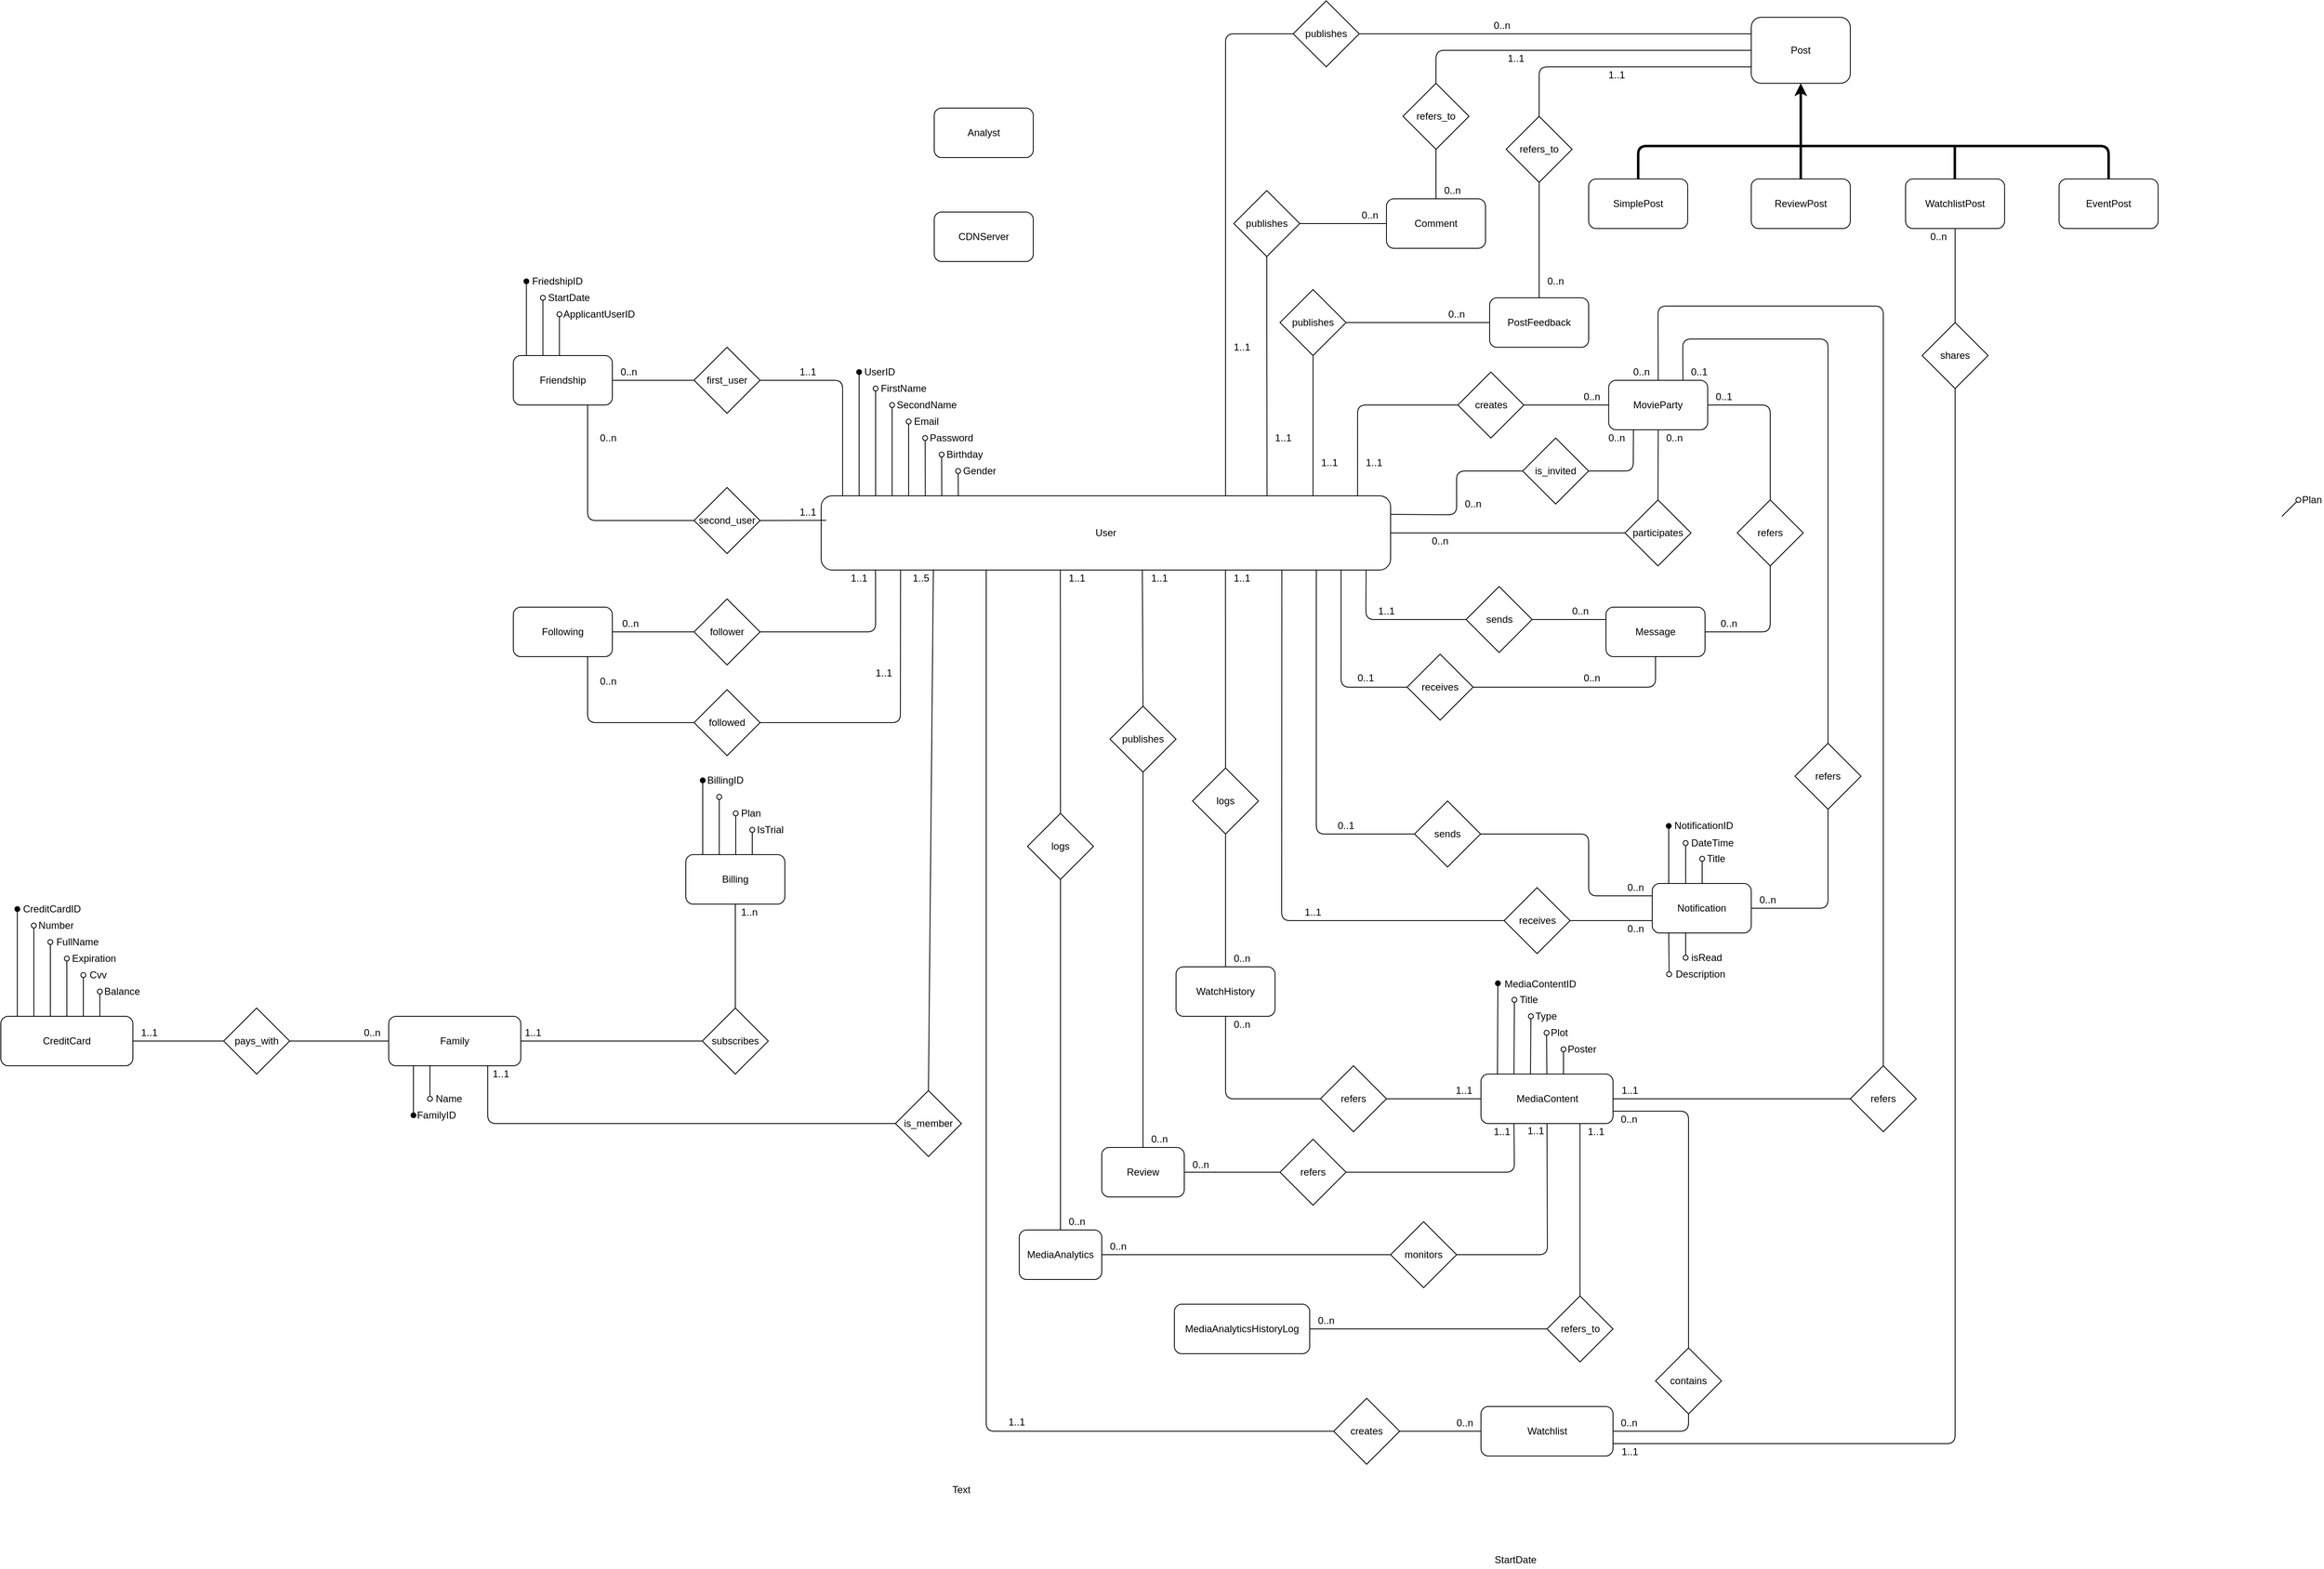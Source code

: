 <mxfile version="13.6.5" type="device"><diagram id="L1P09S_5hTDsqI9xaxgo" name="Page-1"><mxGraphModel dx="3730" dy="2329" grid="1" gridSize="10" guides="1" tooltips="1" connect="1" arrows="1" fold="1" page="1" pageScale="1" pageWidth="827" pageHeight="1169" math="0" shadow="0"><root><mxCell id="0"/><mxCell id="1" parent="0"/><mxCell id="2-4jXwVwvctBE40ZgtUO-1" value="User" style="rounded=1;whiteSpace=wrap;html=1;" parent="1" vertex="1"><mxGeometry x="-650" y="80" width="690" height="90" as="geometry"/></mxCell><mxCell id="2-4jXwVwvctBE40ZgtUO-2" value="" style="endArrow=oval;html=1;endFill=1;" parent="1" edge="1"><mxGeometry width="50" height="50" relative="1" as="geometry"><mxPoint x="-604" y="80" as="sourcePoint"/><mxPoint x="-604" y="-70" as="targetPoint"/></mxGeometry></mxCell><mxCell id="2-4jXwVwvctBE40ZgtUO-3" value="" style="endArrow=oval;html=1;endFill=0;" parent="1" edge="1"><mxGeometry width="50" height="50" relative="1" as="geometry"><mxPoint x="-584" y="80" as="sourcePoint"/><mxPoint x="-584" y="-50" as="targetPoint"/></mxGeometry></mxCell><mxCell id="2-4jXwVwvctBE40ZgtUO-4" value="UserID" style="text;html=1;strokeColor=none;fillColor=none;align=center;verticalAlign=middle;whiteSpace=wrap;rounded=0;" parent="1" vertex="1"><mxGeometry x="-599" y="-80" width="40" height="20" as="geometry"/></mxCell><mxCell id="2-4jXwVwvctBE40ZgtUO-6" value="FirstName" style="text;html=1;strokeColor=none;fillColor=none;align=center;verticalAlign=middle;whiteSpace=wrap;rounded=0;" parent="1" vertex="1"><mxGeometry x="-580" y="-60" width="60" height="20" as="geometry"/></mxCell><mxCell id="2-4jXwVwvctBE40ZgtUO-7" value="" style="endArrow=oval;html=1;endFill=0;" parent="1" edge="1"><mxGeometry width="50" height="50" relative="1" as="geometry"><mxPoint x="-564" y="80" as="sourcePoint"/><mxPoint x="-564" y="-30" as="targetPoint"/></mxGeometry></mxCell><mxCell id="2-4jXwVwvctBE40ZgtUO-8" value="SecondName" style="text;html=1;strokeColor=none;fillColor=none;align=center;verticalAlign=middle;whiteSpace=wrap;rounded=0;" parent="1" vertex="1"><mxGeometry x="-560" y="-40" width="76" height="20" as="geometry"/></mxCell><mxCell id="2-4jXwVwvctBE40ZgtUO-11" value="" style="endArrow=oval;html=1;endFill=0;" parent="1" edge="1"><mxGeometry width="50" height="50" relative="1" as="geometry"><mxPoint x="-544" y="80" as="sourcePoint"/><mxPoint x="-544" y="-10" as="targetPoint"/></mxGeometry></mxCell><mxCell id="2-4jXwVwvctBE40ZgtUO-12" value="" style="endArrow=oval;html=1;endFill=0;" parent="1" edge="1"><mxGeometry width="50" height="50" relative="1" as="geometry"><mxPoint x="-523.83" y="80" as="sourcePoint"/><mxPoint x="-524" y="10" as="targetPoint"/></mxGeometry></mxCell><mxCell id="2-4jXwVwvctBE40ZgtUO-13" value="" style="endArrow=oval;html=1;endFill=0;" parent="1" edge="1"><mxGeometry width="50" height="50" relative="1" as="geometry"><mxPoint x="-503.83" y="80" as="sourcePoint"/><mxPoint x="-504" y="30" as="targetPoint"/></mxGeometry></mxCell><mxCell id="2-4jXwVwvctBE40ZgtUO-14" value="" style="endArrow=oval;html=1;endFill=0;" parent="1" edge="1"><mxGeometry width="50" height="50" relative="1" as="geometry"><mxPoint x="-483.83" y="80" as="sourcePoint"/><mxPoint x="-484" y="50" as="targetPoint"/></mxGeometry></mxCell><mxCell id="2-4jXwVwvctBE40ZgtUO-15" value="Email" style="text;html=1;strokeColor=none;fillColor=none;align=center;verticalAlign=middle;whiteSpace=wrap;rounded=0;" parent="1" vertex="1"><mxGeometry x="-541" y="-20" width="37" height="20" as="geometry"/></mxCell><mxCell id="2-4jXwVwvctBE40ZgtUO-16" value="Birthday" style="text;html=1;strokeColor=none;fillColor=none;align=center;verticalAlign=middle;whiteSpace=wrap;rounded=0;" parent="1" vertex="1"><mxGeometry x="-498" y="20" width="44" height="20" as="geometry"/></mxCell><mxCell id="2-4jXwVwvctBE40ZgtUO-17" value="Gender" style="text;html=1;strokeColor=none;fillColor=none;align=center;verticalAlign=middle;whiteSpace=wrap;rounded=0;" parent="1" vertex="1"><mxGeometry x="-477.76" y="40" width="40" height="20" as="geometry"/></mxCell><mxCell id="2-4jXwVwvctBE40ZgtUO-18" value="Password" style="text;html=1;strokeColor=none;fillColor=none;align=center;verticalAlign=middle;whiteSpace=wrap;rounded=0;" parent="1" vertex="1"><mxGeometry x="-519" width="54" height="20" as="geometry"/></mxCell><mxCell id="2-4jXwVwvctBE40ZgtUO-20" value="CreditCard" style="rounded=1;whiteSpace=wrap;html=1;" parent="1" vertex="1"><mxGeometry x="-1644" y="711" width="160" height="60" as="geometry"/></mxCell><mxCell id="2-4jXwVwvctBE40ZgtUO-21" value="" style="endArrow=oval;html=1;endFill=0;exitX=0.25;exitY=0;exitDx=0;exitDy=0;" parent="1" source="2-4jXwVwvctBE40ZgtUO-20" edge="1"><mxGeometry width="50" height="50" relative="1" as="geometry"><mxPoint x="-1604" y="691" as="sourcePoint"/><mxPoint x="-1604" y="601" as="targetPoint"/></mxGeometry></mxCell><mxCell id="2-4jXwVwvctBE40ZgtUO-22" value="Number" style="text;html=1;strokeColor=none;fillColor=none;align=center;verticalAlign=middle;whiteSpace=wrap;rounded=0;" parent="1" vertex="1"><mxGeometry x="-1600" y="591" width="46" height="20" as="geometry"/></mxCell><mxCell id="2-4jXwVwvctBE40ZgtUO-23" value="" style="endArrow=oval;html=1;endFill=0;exitX=0.375;exitY=0;exitDx=0;exitDy=0;exitPerimeter=0;" parent="1" source="2-4jXwVwvctBE40ZgtUO-20" edge="1"><mxGeometry width="50" height="50" relative="1" as="geometry"><mxPoint x="-1584" y="691" as="sourcePoint"/><mxPoint x="-1584" y="621" as="targetPoint"/></mxGeometry></mxCell><mxCell id="2-4jXwVwvctBE40ZgtUO-25" value="FullName" style="text;html=1;strokeColor=none;fillColor=none;align=center;verticalAlign=middle;whiteSpace=wrap;rounded=0;" parent="1" vertex="1"><mxGeometry x="-1580" y="611" width="58" height="20" as="geometry"/></mxCell><mxCell id="2-4jXwVwvctBE40ZgtUO-26" value="" style="endArrow=oval;html=1;endFill=0;exitX=0.5;exitY=0;exitDx=0;exitDy=0;" parent="1" source="2-4jXwVwvctBE40ZgtUO-20" edge="1"><mxGeometry width="50" height="50" relative="1" as="geometry"><mxPoint x="-1564" y="691" as="sourcePoint"/><mxPoint x="-1564" y="641" as="targetPoint"/></mxGeometry></mxCell><mxCell id="2-4jXwVwvctBE40ZgtUO-28" value="Expiration" style="text;html=1;strokeColor=none;fillColor=none;align=center;verticalAlign=middle;whiteSpace=wrap;rounded=0;" parent="1" vertex="1"><mxGeometry x="-1560" y="631" width="58" height="20" as="geometry"/></mxCell><mxCell id="2-4jXwVwvctBE40ZgtUO-29" value="" style="endArrow=oval;html=1;endFill=0;exitX=0.625;exitY=0;exitDx=0;exitDy=0;exitPerimeter=0;" parent="1" source="2-4jXwVwvctBE40ZgtUO-20" edge="1"><mxGeometry width="50" height="50" relative="1" as="geometry"><mxPoint x="-1544" y="691" as="sourcePoint"/><mxPoint x="-1544" y="661" as="targetPoint"/></mxGeometry></mxCell><mxCell id="2-4jXwVwvctBE40ZgtUO-30" value="Cvv" style="text;html=1;strokeColor=none;fillColor=none;align=center;verticalAlign=middle;whiteSpace=wrap;rounded=0;" parent="1" vertex="1"><mxGeometry x="-1541" y="651" width="30" height="20" as="geometry"/></mxCell><mxCell id="2-4jXwVwvctBE40ZgtUO-31" value="subscribes" style="rhombus;whiteSpace=wrap;html=1;" parent="1" vertex="1"><mxGeometry x="-794" y="701" width="80" height="80" as="geometry"/></mxCell><mxCell id="2-4jXwVwvctBE40ZgtUO-32" value="" style="endArrow=none;html=1;entryX=0;entryY=0.5;entryDx=0;entryDy=0;exitX=0;exitY=1;exitDx=0;exitDy=0;" parent="1" source="2-4jXwVwvctBE40ZgtUO-45" target="2-4jXwVwvctBE40ZgtUO-31" edge="1"><mxGeometry width="50" height="50" relative="1" as="geometry"><mxPoint x="-1294" y="836" as="sourcePoint"/><mxPoint x="-1134" y="826" as="targetPoint"/></mxGeometry></mxCell><mxCell id="2-4jXwVwvctBE40ZgtUO-33" value="" style="endArrow=none;html=1;entryX=0.5;entryY=1;entryDx=0;entryDy=0;exitX=0.5;exitY=0;exitDx=0;exitDy=0;" parent="1" source="2-4jXwVwvctBE40ZgtUO-31" target="2-4jXwVwvctBE40ZgtUO-43" edge="1"><mxGeometry width="50" height="50" relative="1" as="geometry"><mxPoint x="-684" y="688" as="sourcePoint"/><mxPoint x="-742" y="896" as="targetPoint"/></mxGeometry></mxCell><mxCell id="2-4jXwVwvctBE40ZgtUO-35" value="" style="endArrow=oval;html=1;endFill=0;" parent="1" edge="1"><mxGeometry width="50" height="50" relative="1" as="geometry"><mxPoint x="1120" y="105" as="sourcePoint"/><mxPoint x="1140" y="85" as="targetPoint"/></mxGeometry></mxCell><mxCell id="2-4jXwVwvctBE40ZgtUO-36" value="Plan" style="text;html=1;strokeColor=none;fillColor=none;align=center;verticalAlign=middle;whiteSpace=wrap;rounded=0;" parent="1" vertex="1"><mxGeometry x="1143" y="75" width="27" height="20" as="geometry"/></mxCell><mxCell id="2-4jXwVwvctBE40ZgtUO-43" value="Billing" style="rounded=1;whiteSpace=wrap;html=1;" parent="1" vertex="1"><mxGeometry x="-814" y="515" width="120" height="60" as="geometry"/></mxCell><mxCell id="2-4jXwVwvctBE40ZgtUO-44" value="1..n" style="text;html=1;strokeColor=none;fillColor=none;align=center;verticalAlign=middle;whiteSpace=wrap;rounded=0;" parent="1" vertex="1"><mxGeometry x="-752.5" y="575" width="30" height="20" as="geometry"/></mxCell><mxCell id="2-4jXwVwvctBE40ZgtUO-45" value="1..1" style="text;html=1;strokeColor=none;fillColor=none;align=center;verticalAlign=middle;whiteSpace=wrap;rounded=0;" parent="1" vertex="1"><mxGeometry x="-1014" y="721" width="30" height="20" as="geometry"/></mxCell><mxCell id="2-4jXwVwvctBE40ZgtUO-46" value="" style="endArrow=oval;html=1;endFill=1;" parent="1" edge="1"><mxGeometry width="50" height="50" relative="1" as="geometry"><mxPoint x="-793.5" y="515" as="sourcePoint"/><mxPoint x="-793.5" y="425" as="targetPoint"/></mxGeometry></mxCell><mxCell id="2-4jXwVwvctBE40ZgtUO-47" value="BillingID" style="text;html=1;strokeColor=none;fillColor=none;align=center;verticalAlign=middle;whiteSpace=wrap;rounded=0;" parent="1" vertex="1"><mxGeometry x="-789.5" y="415" width="46" height="20" as="geometry"/></mxCell><mxCell id="2-4jXwVwvctBE40ZgtUO-48" value="" style="endArrow=oval;html=1;endFill=0;" parent="1" edge="1"><mxGeometry width="50" height="50" relative="1" as="geometry"><mxPoint x="-773.5" y="515" as="sourcePoint"/><mxPoint x="-773.5" y="445" as="targetPoint"/></mxGeometry></mxCell><mxCell id="2-4jXwVwvctBE40ZgtUO-49" value="Plan" style="text;html=1;strokeColor=none;fillColor=none;align=center;verticalAlign=middle;whiteSpace=wrap;rounded=0;" parent="1" vertex="1"><mxGeometry x="-748.5" y="455" width="26" height="20" as="geometry"/></mxCell><mxCell id="2-4jXwVwvctBE40ZgtUO-50" value="" style="endArrow=oval;html=1;endFill=0;" parent="1" edge="1"><mxGeometry width="50" height="50" relative="1" as="geometry"><mxPoint x="-753.5" y="515" as="sourcePoint"/><mxPoint x="-753.5" y="465" as="targetPoint"/></mxGeometry></mxCell><mxCell id="2-4jXwVwvctBE40ZgtUO-51" value="StartDate" style="text;html=1;strokeColor=none;fillColor=none;align=center;verticalAlign=middle;whiteSpace=wrap;rounded=0;" parent="1" vertex="1"><mxGeometry x="164" y="1360" width="55" height="20" as="geometry"/></mxCell><mxCell id="2-4jXwVwvctBE40ZgtUO-52" value="" style="endArrow=oval;html=1;endFill=0;" parent="1" edge="1"><mxGeometry width="50" height="50" relative="1" as="geometry"><mxPoint x="-733.5" y="515" as="sourcePoint"/><mxPoint x="-733.5" y="485" as="targetPoint"/></mxGeometry></mxCell><mxCell id="2-4jXwVwvctBE40ZgtUO-53" value="IsTrial" style="text;html=1;strokeColor=none;fillColor=none;align=center;verticalAlign=middle;whiteSpace=wrap;rounded=0;" parent="1" vertex="1"><mxGeometry x="-730.5" y="475" width="37" height="20" as="geometry"/></mxCell><mxCell id="2-4jXwVwvctBE40ZgtUO-54" value="pays_with" style="rhombus;whiteSpace=wrap;html=1;" parent="1" vertex="1"><mxGeometry x="-1374" y="701" width="80" height="80" as="geometry"/></mxCell><mxCell id="2-4jXwVwvctBE40ZgtUO-55" value="" style="endArrow=none;html=1;exitX=1;exitY=0.5;exitDx=0;exitDy=0;entryX=0;entryY=0.5;entryDx=0;entryDy=0;" parent="1" source="2-4jXwVwvctBE40ZgtUO-20" target="2-4jXwVwvctBE40ZgtUO-54" edge="1"><mxGeometry width="50" height="50" relative="1" as="geometry"><mxPoint x="-1444" y="861" as="sourcePoint"/><mxPoint x="-1394" y="811" as="targetPoint"/></mxGeometry></mxCell><mxCell id="2-4jXwVwvctBE40ZgtUO-56" value="" style="endArrow=none;html=1;exitX=1;exitY=0.5;exitDx=0;exitDy=0;entryX=1;entryY=1;entryDx=0;entryDy=0;" parent="1" source="2-4jXwVwvctBE40ZgtUO-54" target="2-4jXwVwvctBE40ZgtUO-59" edge="1"><mxGeometry width="50" height="50" relative="1" as="geometry"><mxPoint x="-1594" y="876" as="sourcePoint"/><mxPoint x="-1584" y="826" as="targetPoint"/></mxGeometry></mxCell><mxCell id="2-4jXwVwvctBE40ZgtUO-57" value="1..1" style="text;html=1;strokeColor=none;fillColor=none;align=center;verticalAlign=middle;whiteSpace=wrap;rounded=0;" parent="1" vertex="1"><mxGeometry x="-1484" y="721" width="40" height="20" as="geometry"/></mxCell><mxCell id="2-4jXwVwvctBE40ZgtUO-59" value="0..n" style="text;html=1;strokeColor=none;fillColor=none;align=center;verticalAlign=middle;whiteSpace=wrap;rounded=0;" parent="1" vertex="1"><mxGeometry x="-1214" y="721" width="40" height="20" as="geometry"/></mxCell><mxCell id="iwlyGIlULVPHcYaXjed1-1" value="Family" style="rounded=1;whiteSpace=wrap;html=1;" parent="1" vertex="1"><mxGeometry x="-1174" y="711" width="160" height="60" as="geometry"/></mxCell><mxCell id="iwlyGIlULVPHcYaXjed1-2" value="" style="endArrow=none;html=1;endFill=0;startArrow=oval;startFill=1;" parent="1" edge="1"><mxGeometry width="50" height="50" relative="1" as="geometry"><mxPoint x="-1144" y="831" as="sourcePoint"/><mxPoint x="-1144" y="771" as="targetPoint"/></mxGeometry></mxCell><mxCell id="iwlyGIlULVPHcYaXjed1-3" value="FamilyID" style="text;html=1;strokeColor=none;fillColor=none;align=center;verticalAlign=middle;whiteSpace=wrap;rounded=0;" parent="1" vertex="1"><mxGeometry x="-1144" y="821" width="56" height="20" as="geometry"/></mxCell><mxCell id="iwlyGIlULVPHcYaXjed1-4" value="" style="endArrow=none;html=1;endFill=0;startArrow=oval;startFill=0;" parent="1" edge="1"><mxGeometry width="50" height="50" relative="1" as="geometry"><mxPoint x="-1124" y="811" as="sourcePoint"/><mxPoint x="-1124" y="771" as="targetPoint"/></mxGeometry></mxCell><mxCell id="iwlyGIlULVPHcYaXjed1-5" value="Name" style="text;html=1;strokeColor=none;fillColor=none;align=center;verticalAlign=middle;whiteSpace=wrap;rounded=0;" parent="1" vertex="1"><mxGeometry x="-1124" y="801" width="46" height="20" as="geometry"/></mxCell><mxCell id="iwlyGIlULVPHcYaXjed1-6" value="is_member" style="rhombus;whiteSpace=wrap;html=1;" parent="1" vertex="1"><mxGeometry x="-560" y="801" width="80" height="80" as="geometry"/></mxCell><mxCell id="iwlyGIlULVPHcYaXjed1-7" value="" style="endArrow=none;html=1;entryX=0.317;entryY=1;entryDx=0;entryDy=0;exitX=0.5;exitY=0;exitDx=0;exitDy=0;entryPerimeter=0;" parent="1" source="iwlyGIlULVPHcYaXjed1-6" edge="1"><mxGeometry width="50" height="50" relative="1" as="geometry"><mxPoint x="-404" y="385" as="sourcePoint"/><mxPoint x="-514.03" y="170" as="targetPoint"/></mxGeometry></mxCell><mxCell id="iwlyGIlULVPHcYaXjed1-8" value="" style="endArrow=none;html=1;entryX=0;entryY=0.5;entryDx=0;entryDy=0;exitX=0.75;exitY=1;exitDx=0;exitDy=0;" parent="1" source="iwlyGIlULVPHcYaXjed1-1" target="iwlyGIlULVPHcYaXjed1-6" edge="1"><mxGeometry width="50" height="50" relative="1" as="geometry"><mxPoint x="-398" y="1005" as="sourcePoint"/><mxPoint x="-518" y="1025" as="targetPoint"/><Array as="points"><mxPoint x="-1054" y="841"/></Array></mxGeometry></mxCell><mxCell id="iwlyGIlULVPHcYaXjed1-9" value="1..1" style="text;html=1;strokeColor=none;fillColor=none;align=center;verticalAlign=middle;whiteSpace=wrap;rounded=0;" parent="1" vertex="1"><mxGeometry x="-1053" y="771" width="30" height="20" as="geometry"/></mxCell><mxCell id="iwlyGIlULVPHcYaXjed1-10" value="1..5" style="text;html=1;strokeColor=none;fillColor=none;align=center;verticalAlign=middle;whiteSpace=wrap;rounded=0;" parent="1" vertex="1"><mxGeometry x="-544" y="170" width="30" height="20" as="geometry"/></mxCell><mxCell id="5aN66x5eL9GdeBPAM2HW-1" value="" style="endArrow=oval;html=1;endFill=1;" parent="1" edge="1"><mxGeometry width="50" height="50" relative="1" as="geometry"><mxPoint x="-1624" y="711" as="sourcePoint"/><mxPoint x="-1624" y="581" as="targetPoint"/></mxGeometry></mxCell><mxCell id="5aN66x5eL9GdeBPAM2HW-2" value="CreditCardID" style="text;html=1;strokeColor=none;fillColor=none;align=center;verticalAlign=middle;whiteSpace=wrap;rounded=0;" parent="1" vertex="1"><mxGeometry x="-1620" y="571" width="76" height="20" as="geometry"/></mxCell><mxCell id="5aN66x5eL9GdeBPAM2HW-3" value="" style="endArrow=oval;html=1;endFill=0;exitX=0.625;exitY=0;exitDx=0;exitDy=0;exitPerimeter=0;" parent="1" edge="1"><mxGeometry width="50" height="50" relative="1" as="geometry"><mxPoint x="-1524.03" y="711" as="sourcePoint"/><mxPoint x="-1524.03" y="681" as="targetPoint"/></mxGeometry></mxCell><mxCell id="5aN66x5eL9GdeBPAM2HW-4" value="Balance" style="text;html=1;strokeColor=none;fillColor=none;align=center;verticalAlign=middle;whiteSpace=wrap;rounded=0;" parent="1" vertex="1"><mxGeometry x="-1521" y="671" width="48" height="20" as="geometry"/></mxCell><mxCell id="5aN66x5eL9GdeBPAM2HW-6" value="MediaContent" style="rounded=1;whiteSpace=wrap;html=1;" parent="1" vertex="1"><mxGeometry x="149.5" y="781" width="160" height="60" as="geometry"/></mxCell><mxCell id="5aN66x5eL9GdeBPAM2HW-15" value="" style="endArrow=oval;html=1;endFill=1;" parent="1" edge="1"><mxGeometry width="50" height="50" relative="1" as="geometry"><mxPoint x="169.5" y="781" as="sourcePoint"/><mxPoint x="170" y="671" as="targetPoint"/></mxGeometry></mxCell><mxCell id="5aN66x5eL9GdeBPAM2HW-16" value="MediaContentID" style="text;html=1;strokeColor=none;fillColor=none;align=center;verticalAlign=middle;whiteSpace=wrap;rounded=0;" parent="1" vertex="1"><mxGeometry x="172.5" y="662" width="96.5" height="20" as="geometry"/></mxCell><mxCell id="5aN66x5eL9GdeBPAM2HW-17" value="" style="endArrow=oval;html=1;endFill=0;" parent="1" edge="1"><mxGeometry width="50" height="50" relative="1" as="geometry"><mxPoint x="189.5" y="781" as="sourcePoint"/><mxPoint x="190" y="691" as="targetPoint"/></mxGeometry></mxCell><mxCell id="5aN66x5eL9GdeBPAM2HW-18" value="Type" style="text;html=1;strokeColor=none;fillColor=none;align=center;verticalAlign=middle;whiteSpace=wrap;rounded=0;" parent="1" vertex="1"><mxGeometry x="214" y="701" width="28.5" height="20" as="geometry"/></mxCell><mxCell id="5aN66x5eL9GdeBPAM2HW-19" value="" style="endArrow=oval;html=1;endFill=0;" parent="1" edge="1"><mxGeometry width="50" height="50" relative="1" as="geometry"><mxPoint x="209.5" y="781" as="sourcePoint"/><mxPoint x="210" y="711" as="targetPoint"/></mxGeometry></mxCell><mxCell id="5aN66x5eL9GdeBPAM2HW-20" value="Title" style="text;html=1;strokeColor=none;fillColor=none;align=center;verticalAlign=middle;whiteSpace=wrap;rounded=0;" parent="1" vertex="1"><mxGeometry x="194" y="681" width="26.5" height="20" as="geometry"/></mxCell><mxCell id="5aN66x5eL9GdeBPAM2HW-21" value="" style="endArrow=oval;html=1;endFill=0;" parent="1" edge="1"><mxGeometry width="50" height="50" relative="1" as="geometry"><mxPoint x="249.5" y="781" as="sourcePoint"/><mxPoint x="249.5" y="751" as="targetPoint"/></mxGeometry></mxCell><mxCell id="5aN66x5eL9GdeBPAM2HW-22" value="Poster" style="text;html=1;strokeColor=none;fillColor=none;align=center;verticalAlign=middle;whiteSpace=wrap;rounded=0;" parent="1" vertex="1"><mxGeometry x="252.5" y="741" width="37.5" height="20" as="geometry"/></mxCell><mxCell id="5aN66x5eL9GdeBPAM2HW-23" value="" style="endArrow=oval;html=1;endFill=0;" parent="1" edge="1"><mxGeometry width="50" height="50" relative="1" as="geometry"><mxPoint x="229.33" y="781" as="sourcePoint"/><mxPoint x="229" y="731" as="targetPoint"/></mxGeometry></mxCell><mxCell id="5aN66x5eL9GdeBPAM2HW-24" value="Plot" style="text;html=1;strokeColor=none;fillColor=none;align=center;verticalAlign=middle;whiteSpace=wrap;rounded=0;" parent="1" vertex="1"><mxGeometry x="232" y="721" width="25" height="20" as="geometry"/></mxCell><mxCell id="TRpD3Uaqjmw3FwHSKE-C-1" value="logs" style="rhombus;whiteSpace=wrap;html=1;" parent="1" vertex="1"><mxGeometry x="-200" y="410" width="80" height="80" as="geometry"/></mxCell><mxCell id="TRpD3Uaqjmw3FwHSKE-C-2" value="" style="endArrow=none;html=1;exitX=0.71;exitY=1.002;exitDx=0;exitDy=0;entryX=0.5;entryY=0;entryDx=0;entryDy=0;exitPerimeter=0;" parent="1" source="2-4jXwVwvctBE40ZgtUO-1" target="TRpD3Uaqjmw3FwHSKE-C-1" edge="1"><mxGeometry width="50" height="50" relative="1" as="geometry"><mxPoint x="-138.96" y="170" as="sourcePoint"/><mxPoint x="-57" y="170" as="targetPoint"/><Array as="points"/></mxGeometry></mxCell><mxCell id="TRpD3Uaqjmw3FwHSKE-C-3" value="" style="endArrow=none;html=1;entryX=0;entryY=0.5;entryDx=0;entryDy=0;exitX=1;exitY=0.5;exitDx=0;exitDy=0;" parent="1" source="5DsjRJYne7zJcn3X-wIv-7" target="5aN66x5eL9GdeBPAM2HW-6" edge="1"><mxGeometry width="50" height="50" relative="1" as="geometry"><mxPoint x="40" y="811" as="sourcePoint"/><mxPoint x="90" y="911" as="targetPoint"/></mxGeometry></mxCell><mxCell id="TRpD3Uaqjmw3FwHSKE-C-4" value="1..1" style="text;html=1;strokeColor=none;fillColor=none;align=center;verticalAlign=middle;whiteSpace=wrap;rounded=0;" parent="1" vertex="1"><mxGeometry x="-160" y="170" width="40" height="20" as="geometry"/></mxCell><mxCell id="TRpD3Uaqjmw3FwHSKE-C-5" value="1..1" style="text;html=1;strokeColor=none;fillColor=none;align=center;verticalAlign=middle;whiteSpace=wrap;rounded=0;" parent="1" vertex="1"><mxGeometry x="109" y="791" width="40" height="20" as="geometry"/></mxCell><mxCell id="TRpD3Uaqjmw3FwHSKE-C-17" value="Friendship" style="rounded=1;whiteSpace=wrap;html=1;" parent="1" vertex="1"><mxGeometry x="-1023" y="-90" width="120" height="60" as="geometry"/></mxCell><mxCell id="TRpD3Uaqjmw3FwHSKE-C-18" value="first_user" style="rhombus;whiteSpace=wrap;html=1;" parent="1" vertex="1"><mxGeometry x="-804" y="-100" width="80" height="80" as="geometry"/></mxCell><mxCell id="TRpD3Uaqjmw3FwHSKE-C-19" value="" style="endArrow=none;html=1;exitX=1;exitY=0.5;exitDx=0;exitDy=0;entryX=0;entryY=0.5;entryDx=0;entryDy=0;" parent="1" source="TRpD3Uaqjmw3FwHSKE-C-17" target="TRpD3Uaqjmw3FwHSKE-C-18" edge="1"><mxGeometry width="50" height="50" relative="1" as="geometry"><mxPoint x="-856" y="50" as="sourcePoint"/><mxPoint x="-806" y="-60" as="targetPoint"/></mxGeometry></mxCell><mxCell id="TRpD3Uaqjmw3FwHSKE-C-21" value="" style="endArrow=none;html=1;exitX=1;exitY=0.5;exitDx=0;exitDy=0;" parent="1" source="TRpD3Uaqjmw3FwHSKE-C-18" edge="1"><mxGeometry width="50" height="50" relative="1" as="geometry"><mxPoint x="-724" as="sourcePoint"/><mxPoint x="-624" y="80" as="targetPoint"/><Array as="points"><mxPoint x="-624" y="-60"/></Array></mxGeometry></mxCell><mxCell id="TRpD3Uaqjmw3FwHSKE-C-22" value="0..n" style="text;html=1;strokeColor=none;fillColor=none;align=center;verticalAlign=middle;whiteSpace=wrap;rounded=0;" parent="1" vertex="1"><mxGeometry x="-903" y="-80" width="40" height="20" as="geometry"/></mxCell><mxCell id="TRpD3Uaqjmw3FwHSKE-C-23" value="1..1" style="text;html=1;strokeColor=none;fillColor=none;align=center;verticalAlign=middle;whiteSpace=wrap;rounded=0;" parent="1" vertex="1"><mxGeometry x="-686" y="-80" width="40" height="20" as="geometry"/></mxCell><mxCell id="TRpD3Uaqjmw3FwHSKE-C-24" value="" style="endArrow=oval;html=1;endFill=1;" parent="1" edge="1"><mxGeometry width="50" height="50" relative="1" as="geometry"><mxPoint x="-1007.17" y="-90" as="sourcePoint"/><mxPoint x="-1007.17" y="-180.0" as="targetPoint"/></mxGeometry></mxCell><mxCell id="TRpD3Uaqjmw3FwHSKE-C-25" value="FriedshipID" style="text;html=1;strokeColor=none;fillColor=none;align=center;verticalAlign=middle;whiteSpace=wrap;rounded=0;" parent="1" vertex="1"><mxGeometry x="-1003.17" y="-190" width="67.17" height="20" as="geometry"/></mxCell><mxCell id="TRpD3Uaqjmw3FwHSKE-C-26" value="" style="endArrow=oval;html=1;endFill=0;" parent="1" edge="1"><mxGeometry width="50" height="50" relative="1" as="geometry"><mxPoint x="-987.17" y="-90" as="sourcePoint"/><mxPoint x="-987.17" y="-160.0" as="targetPoint"/></mxGeometry></mxCell><mxCell id="TRpD3Uaqjmw3FwHSKE-C-27" value="ApplicantUserID" style="text;html=1;strokeColor=none;fillColor=none;align=center;verticalAlign=middle;whiteSpace=wrap;rounded=0;" parent="1" vertex="1"><mxGeometry x="-962.17" y="-150" width="86.17" height="20" as="geometry"/></mxCell><mxCell id="TRpD3Uaqjmw3FwHSKE-C-28" value="" style="endArrow=oval;html=1;endFill=0;" parent="1" edge="1"><mxGeometry width="50" height="50" relative="1" as="geometry"><mxPoint x="-967.17" y="-90" as="sourcePoint"/><mxPoint x="-967.17" y="-140.0" as="targetPoint"/></mxGeometry></mxCell><mxCell id="TRpD3Uaqjmw3FwHSKE-C-29" value="StartDate" style="text;html=1;strokeColor=none;fillColor=none;align=center;verticalAlign=middle;whiteSpace=wrap;rounded=0;" parent="1" vertex="1"><mxGeometry x="-983.17" y="-170" width="55" height="20" as="geometry"/></mxCell><mxCell id="tSTBfTM7DXqQjI8-OK6j-3" value="Following" style="rounded=1;whiteSpace=wrap;html=1;" parent="1" vertex="1"><mxGeometry x="-1023" y="215" width="120" height="60" as="geometry"/></mxCell><mxCell id="tSTBfTM7DXqQjI8-OK6j-4" value="follower" style="rhombus;whiteSpace=wrap;html=1;" parent="1" vertex="1"><mxGeometry x="-804" y="205" width="80" height="80" as="geometry"/></mxCell><mxCell id="tSTBfTM7DXqQjI8-OK6j-5" value="" style="endArrow=none;html=1;exitX=1;exitY=0.5;exitDx=0;exitDy=0;entryX=0;entryY=0.5;entryDx=0;entryDy=0;" parent="1" source="tSTBfTM7DXqQjI8-OK6j-3" target="tSTBfTM7DXqQjI8-OK6j-4" edge="1"><mxGeometry width="50" height="50" relative="1" as="geometry"><mxPoint x="-824" y="365" as="sourcePoint"/><mxPoint x="-774" y="315" as="targetPoint"/></mxGeometry></mxCell><mxCell id="tSTBfTM7DXqQjI8-OK6j-6" value="" style="endArrow=none;html=1;exitX=1;exitY=0.5;exitDx=0;exitDy=0;entryX=0.146;entryY=1;entryDx=0;entryDy=0;entryPerimeter=0;" parent="1" source="tSTBfTM7DXqQjI8-OK6j-4" edge="1"><mxGeometry width="50" height="50" relative="1" as="geometry"><mxPoint x="-694" y="435" as="sourcePoint"/><mxPoint x="-584.14" y="170" as="targetPoint"/><Array as="points"><mxPoint x="-584" y="245"/></Array></mxGeometry></mxCell><mxCell id="tSTBfTM7DXqQjI8-OK6j-9" value="0..n" style="text;html=1;strokeColor=none;fillColor=none;align=center;verticalAlign=middle;whiteSpace=wrap;rounded=0;" parent="1" vertex="1"><mxGeometry x="-901" y="225" width="40" height="20" as="geometry"/></mxCell><mxCell id="tSTBfTM7DXqQjI8-OK6j-10" value="1..1" style="text;html=1;strokeColor=none;fillColor=none;align=center;verticalAlign=middle;whiteSpace=wrap;rounded=0;" parent="1" vertex="1"><mxGeometry x="-624" y="170" width="40" height="20" as="geometry"/></mxCell><mxCell id="tSTBfTM7DXqQjI8-OK6j-11" value="second_user" style="rhombus;whiteSpace=wrap;html=1;" parent="1" vertex="1"><mxGeometry x="-804" y="70" width="80" height="80" as="geometry"/></mxCell><mxCell id="tSTBfTM7DXqQjI8-OK6j-12" value="" style="endArrow=none;html=1;exitX=0.75;exitY=1;exitDx=0;exitDy=0;entryX=0;entryY=0.5;entryDx=0;entryDy=0;" parent="1" source="TRpD3Uaqjmw3FwHSKE-C-17" target="tSTBfTM7DXqQjI8-OK6j-11" edge="1"><mxGeometry width="50" height="50" relative="1" as="geometry"><mxPoint x="-874" y="90" as="sourcePoint"/><mxPoint x="-824" y="40" as="targetPoint"/><Array as="points"><mxPoint x="-933" y="110"/></Array></mxGeometry></mxCell><mxCell id="tSTBfTM7DXqQjI8-OK6j-13" value="" style="endArrow=none;html=1;exitX=1;exitY=0.5;exitDx=0;exitDy=0;entryX=0;entryY=0.331;entryDx=0;entryDy=0;entryPerimeter=0;" parent="1" source="tSTBfTM7DXqQjI8-OK6j-11" edge="1"><mxGeometry width="50" height="50" relative="1" as="geometry"><mxPoint x="-714" y="180" as="sourcePoint"/><mxPoint x="-644" y="109.79" as="targetPoint"/></mxGeometry></mxCell><mxCell id="tSTBfTM7DXqQjI8-OK6j-14" value="0..n" style="text;html=1;strokeColor=none;fillColor=none;align=center;verticalAlign=middle;whiteSpace=wrap;rounded=0;" parent="1" vertex="1"><mxGeometry x="-928" width="40" height="20" as="geometry"/></mxCell><mxCell id="tSTBfTM7DXqQjI8-OK6j-15" value="1..1" style="text;html=1;strokeColor=none;fillColor=none;align=center;verticalAlign=middle;whiteSpace=wrap;rounded=0;" parent="1" vertex="1"><mxGeometry x="-686" y="90" width="40" height="20" as="geometry"/></mxCell><mxCell id="tSTBfTM7DXqQjI8-OK6j-16" value="followed" style="rhombus;whiteSpace=wrap;html=1;" parent="1" vertex="1"><mxGeometry x="-804" y="315" width="80" height="80" as="geometry"/></mxCell><mxCell id="tSTBfTM7DXqQjI8-OK6j-17" value="" style="endArrow=none;html=1;exitX=0.75;exitY=1;exitDx=0;exitDy=0;entryX=0;entryY=0.5;entryDx=0;entryDy=0;" parent="1" source="tSTBfTM7DXqQjI8-OK6j-3" target="tSTBfTM7DXqQjI8-OK6j-16" edge="1"><mxGeometry width="50" height="50" relative="1" as="geometry"><mxPoint x="-874" y="385" as="sourcePoint"/><mxPoint x="-824" y="335" as="targetPoint"/><Array as="points"><mxPoint x="-933" y="355"/></Array></mxGeometry></mxCell><mxCell id="tSTBfTM7DXqQjI8-OK6j-18" value="" style="endArrow=none;html=1;exitX=1;exitY=0.5;exitDx=0;exitDy=0;entryX=0.22;entryY=1;entryDx=0;entryDy=0;entryPerimeter=0;" parent="1" source="tSTBfTM7DXqQjI8-OK6j-16" edge="1"><mxGeometry width="50" height="50" relative="1" as="geometry"><mxPoint x="-684" y="365" as="sourcePoint"/><mxPoint x="-553.8" y="170" as="targetPoint"/><Array as="points"><mxPoint x="-554" y="355"/></Array></mxGeometry></mxCell><mxCell id="tSTBfTM7DXqQjI8-OK6j-19" value="0..n" style="text;html=1;strokeColor=none;fillColor=none;align=center;verticalAlign=middle;whiteSpace=wrap;rounded=0;" parent="1" vertex="1"><mxGeometry x="-928.17" y="295" width="40" height="20" as="geometry"/></mxCell><mxCell id="tSTBfTM7DXqQjI8-OK6j-20" value="1..1" style="text;html=1;strokeColor=none;fillColor=none;align=center;verticalAlign=middle;whiteSpace=wrap;rounded=0;" parent="1" vertex="1"><mxGeometry x="-594" y="285" width="40" height="20" as="geometry"/></mxCell><mxCell id="mZP4QMPXlHXR81YpE7UH-1" value="Notification" style="rounded=1;whiteSpace=wrap;html=1;" parent="1" vertex="1"><mxGeometry x="357" y="550" width="120" height="60" as="geometry"/></mxCell><mxCell id="mZP4QMPXlHXR81YpE7UH-2" value="receives" style="rhombus;whiteSpace=wrap;html=1;" parent="1" vertex="1"><mxGeometry x="177.5" y="555" width="80" height="80" as="geometry"/></mxCell><mxCell id="mZP4QMPXlHXR81YpE7UH-3" value="" style="endArrow=none;html=1;entryX=0;entryY=0.5;entryDx=0;entryDy=0;exitX=0.809;exitY=1;exitDx=0;exitDy=0;exitPerimeter=0;" parent="1" source="2-4jXwVwvctBE40ZgtUO-1" target="mZP4QMPXlHXR81YpE7UH-2" edge="1"><mxGeometry width="50" height="50" relative="1" as="geometry"><mxPoint x="-92" y="200" as="sourcePoint"/><mxPoint x="330.25" y="225" as="targetPoint"/><Array as="points"><mxPoint x="-92" y="595"/></Array></mxGeometry></mxCell><mxCell id="mZP4QMPXlHXR81YpE7UH-4" value="" style="endArrow=none;html=1;exitX=1;exitY=0.5;exitDx=0;exitDy=0;entryX=0;entryY=0.75;entryDx=0;entryDy=0;" parent="1" source="mZP4QMPXlHXR81YpE7UH-2" target="mZP4QMPXlHXR81YpE7UH-1" edge="1"><mxGeometry width="50" height="50" relative="1" as="geometry"><mxPoint x="307.5" y="689" as="sourcePoint"/><mxPoint x="357.5" y="639" as="targetPoint"/></mxGeometry></mxCell><mxCell id="mZP4QMPXlHXR81YpE7UH-5" value="Text" style="text;html=1;strokeColor=none;fillColor=none;align=center;verticalAlign=middle;whiteSpace=wrap;rounded=0;" parent="1" vertex="1"><mxGeometry x="-500" y="1275" width="40" height="20" as="geometry"/></mxCell><mxCell id="mZP4QMPXlHXR81YpE7UH-6" value="1..1" style="text;html=1;strokeColor=none;fillColor=none;align=center;verticalAlign=middle;whiteSpace=wrap;rounded=0;" parent="1" vertex="1"><mxGeometry x="-74" y="575" width="40" height="20" as="geometry"/></mxCell><mxCell id="mZP4QMPXlHXR81YpE7UH-7" value="0..n" style="text;html=1;strokeColor=none;fillColor=none;align=center;verticalAlign=middle;whiteSpace=wrap;rounded=0;" parent="1" vertex="1"><mxGeometry x="317" y="595" width="40" height="20" as="geometry"/></mxCell><mxCell id="mZP4QMPXlHXR81YpE7UH-14" value="" style="endArrow=oval;html=1;endFill=1;" parent="1" edge="1"><mxGeometry width="50" height="50" relative="1" as="geometry"><mxPoint x="377" y="550.28" as="sourcePoint"/><mxPoint x="377" y="480.28" as="targetPoint"/></mxGeometry></mxCell><mxCell id="mZP4QMPXlHXR81YpE7UH-15" value="NotificationID" style="text;html=1;strokeColor=none;fillColor=none;align=center;verticalAlign=middle;whiteSpace=wrap;rounded=0;" parent="1" vertex="1"><mxGeometry x="381" y="470.28" width="76.5" height="20" as="geometry"/></mxCell><mxCell id="mZP4QMPXlHXR81YpE7UH-18" value="DateTime" style="text;html=1;strokeColor=none;fillColor=none;align=center;verticalAlign=middle;whiteSpace=wrap;rounded=0;" parent="1" vertex="1"><mxGeometry x="402" y="490.84" width="55.5" height="20" as="geometry"/></mxCell><mxCell id="mZP4QMPXlHXR81YpE7UH-19" value="" style="endArrow=oval;html=1;endFill=0;exitX=0.338;exitY=-0.003;exitDx=0;exitDy=0;exitPerimeter=0;" parent="1" source="mZP4QMPXlHXR81YpE7UH-1" edge="1"><mxGeometry width="50" height="50" relative="1" as="geometry"><mxPoint x="397.5" y="540" as="sourcePoint"/><mxPoint x="397.5" y="501" as="targetPoint"/></mxGeometry></mxCell><mxCell id="mZP4QMPXlHXR81YpE7UH-22" value="" style="endArrow=oval;html=1;endFill=0;" parent="1" edge="1"><mxGeometry width="50" height="50" relative="1" as="geometry"><mxPoint x="417.5" y="550" as="sourcePoint"/><mxPoint x="417.5" y="520" as="targetPoint"/></mxGeometry></mxCell><mxCell id="mZP4QMPXlHXR81YpE7UH-23" value="Title" style="text;html=1;strokeColor=none;fillColor=none;align=center;verticalAlign=middle;whiteSpace=wrap;rounded=0;" parent="1" vertex="1"><mxGeometry x="421" y="510" width="26.5" height="20" as="geometry"/></mxCell><mxCell id="uUsENUNOTOey4h8lfAfC-1" value="" style="endArrow=none;html=1;endFill=0;startArrow=oval;startFill=0;" parent="1" edge="1"><mxGeometry width="50" height="50" relative="1" as="geometry"><mxPoint x="377.5" y="660" as="sourcePoint"/><mxPoint x="377" y="610" as="targetPoint"/></mxGeometry></mxCell><mxCell id="uUsENUNOTOey4h8lfAfC-2" value="Description" style="text;html=1;strokeColor=none;fillColor=none;align=center;verticalAlign=middle;whiteSpace=wrap;rounded=0;" parent="1" vertex="1"><mxGeometry x="381.5" y="650" width="66.5" height="20" as="geometry"/></mxCell><mxCell id="uUsENUNOTOey4h8lfAfC-3" value="" style="endArrow=none;html=1;endFill=0;startArrow=oval;startFill=0;" parent="1" edge="1"><mxGeometry width="50" height="50" relative="1" as="geometry"><mxPoint x="397.5" y="640" as="sourcePoint"/><mxPoint x="397.5" y="610" as="targetPoint"/></mxGeometry></mxCell><mxCell id="uUsENUNOTOey4h8lfAfC-4" value="isRead" style="text;html=1;strokeColor=none;fillColor=none;align=center;verticalAlign=middle;whiteSpace=wrap;rounded=0;" parent="1" vertex="1"><mxGeometry x="400.75" y="630" width="43.75" height="20" as="geometry"/></mxCell><mxCell id="Db668q21i_lDTGtzhgTG-1" value="Post" style="rounded=1;whiteSpace=wrap;html=1;" parent="1" vertex="1"><mxGeometry x="477" y="-500" width="120" height="80" as="geometry"/></mxCell><mxCell id="Db668q21i_lDTGtzhgTG-3" value="SimplePost" style="rounded=1;whiteSpace=wrap;html=1;" parent="1" vertex="1"><mxGeometry x="280" y="-304" width="120" height="60" as="geometry"/></mxCell><mxCell id="Db668q21i_lDTGtzhgTG-4" value="ReviewPost" style="rounded=1;whiteSpace=wrap;html=1;" parent="1" vertex="1"><mxGeometry x="477" y="-304" width="120" height="60" as="geometry"/></mxCell><mxCell id="Db668q21i_lDTGtzhgTG-5" value="WatchlistPost" style="rounded=1;whiteSpace=wrap;html=1;" parent="1" vertex="1"><mxGeometry x="664" y="-304" width="120" height="60" as="geometry"/></mxCell><mxCell id="Db668q21i_lDTGtzhgTG-6" value="" style="endArrow=classic;html=1;entryX=0.5;entryY=1;entryDx=0;entryDy=0;strokeWidth=3;" parent="1" target="Db668q21i_lDTGtzhgTG-1" edge="1"><mxGeometry width="50" height="50" relative="1" as="geometry"><mxPoint x="537" y="-344" as="sourcePoint"/><mxPoint x="537" y="-394" as="targetPoint"/></mxGeometry></mxCell><mxCell id="Db668q21i_lDTGtzhgTG-7" value="" style="endArrow=none;html=1;exitX=0.5;exitY=0;exitDx=0;exitDy=0;strokeWidth=3;" parent="1" source="Db668q21i_lDTGtzhgTG-3" edge="1"><mxGeometry width="50" height="50" relative="1" as="geometry"><mxPoint x="310" y="-324" as="sourcePoint"/><mxPoint x="537" y="-344" as="targetPoint"/><Array as="points"><mxPoint x="340" y="-344"/></Array></mxGeometry></mxCell><mxCell id="Db668q21i_lDTGtzhgTG-8" value="" style="endArrow=none;html=1;exitX=0.5;exitY=0;exitDx=0;exitDy=0;strokeWidth=3;" parent="1" source="Db668q21i_lDTGtzhgTG-4" edge="1"><mxGeometry width="50" height="50" relative="1" as="geometry"><mxPoint x="647" y="-304" as="sourcePoint"/><mxPoint x="537" y="-344" as="targetPoint"/></mxGeometry></mxCell><mxCell id="Db668q21i_lDTGtzhgTG-9" value="" style="endArrow=none;html=1;exitX=0.5;exitY=0;exitDx=0;exitDy=0;strokeWidth=3;" parent="1" source="cWrq8uGFopAFaCbgKijZ-1" edge="1"><mxGeometry width="50" height="50" relative="1" as="geometry"><mxPoint x="647" y="-304" as="sourcePoint"/><mxPoint x="537" y="-344" as="targetPoint"/><Array as="points"><mxPoint x="910" y="-344"/></Array></mxGeometry></mxCell><mxCell id="Db668q21i_lDTGtzhgTG-10" value="publishes" style="rhombus;whiteSpace=wrap;html=1;" parent="1" vertex="1"><mxGeometry x="-78" y="-520" width="80" height="80" as="geometry"/></mxCell><mxCell id="Db668q21i_lDTGtzhgTG-11" value="" style="endArrow=none;html=1;strokeWidth=1;entryX=0;entryY=0.5;entryDx=0;entryDy=0;" parent="1" target="Db668q21i_lDTGtzhgTG-10" edge="1"><mxGeometry width="50" height="50" relative="1" as="geometry"><mxPoint x="-160" y="80" as="sourcePoint"/><mxPoint x="-190" y="-360" as="targetPoint"/><Array as="points"><mxPoint x="-160" y="-480"/></Array></mxGeometry></mxCell><mxCell id="Db668q21i_lDTGtzhgTG-12" value="" style="endArrow=none;html=1;strokeWidth=1;entryX=0;entryY=0.25;entryDx=0;entryDy=0;exitX=1;exitY=0.5;exitDx=0;exitDy=0;" parent="1" source="Db668q21i_lDTGtzhgTG-10" target="Db668q21i_lDTGtzhgTG-1" edge="1"><mxGeometry width="50" height="50" relative="1" as="geometry"><mxPoint x="-30" y="-510" as="sourcePoint"/><mxPoint x="-100" y="-340" as="targetPoint"/><Array as="points"/></mxGeometry></mxCell><mxCell id="Db668q21i_lDTGtzhgTG-13" value="0..n" style="text;html=1;strokeColor=none;fillColor=none;align=center;verticalAlign=middle;whiteSpace=wrap;rounded=0;" parent="1" vertex="1"><mxGeometry x="155" y="-500" width="40" height="20" as="geometry"/></mxCell><mxCell id="Db668q21i_lDTGtzhgTG-14" value="1..1" style="text;html=1;strokeColor=none;fillColor=none;align=center;verticalAlign=middle;whiteSpace=wrap;rounded=0;" parent="1" vertex="1"><mxGeometry x="-160" y="-110" width="40" height="20" as="geometry"/></mxCell><mxCell id="BvhT_QmivX-oG5E3dmPs-2" value="publishes" style="rhombus;whiteSpace=wrap;html=1;" parent="1" vertex="1"><mxGeometry x="-150" y="-290" width="80" height="80" as="geometry"/></mxCell><mxCell id="BvhT_QmivX-oG5E3dmPs-3" value="" style="endArrow=none;html=1;entryX=0.5;entryY=1;entryDx=0;entryDy=0;exitX=0.783;exitY=0;exitDx=0;exitDy=0;exitPerimeter=0;" parent="1" source="2-4jXwVwvctBE40ZgtUO-1" target="BvhT_QmivX-oG5E3dmPs-2" edge="1"><mxGeometry width="50" height="50" relative="1" as="geometry"><mxPoint x="-110" y="60" as="sourcePoint"/><mxPoint x="-70" y="-60" as="targetPoint"/><Array as="points"><mxPoint x="-110" y="-120"/></Array></mxGeometry></mxCell><mxCell id="BvhT_QmivX-oG5E3dmPs-4" value="1..1" style="text;html=1;strokeColor=none;fillColor=none;align=center;verticalAlign=middle;whiteSpace=wrap;rounded=0;" parent="1" vertex="1"><mxGeometry x="-110" width="40" height="20" as="geometry"/></mxCell><mxCell id="BvhT_QmivX-oG5E3dmPs-5" value="Comment" style="rounded=1;whiteSpace=wrap;html=1;" parent="1" vertex="1"><mxGeometry x="35" y="-280" width="120" height="60" as="geometry"/></mxCell><mxCell id="BvhT_QmivX-oG5E3dmPs-6" value="" style="endArrow=none;html=1;exitX=1;exitY=0.5;exitDx=0;exitDy=0;entryX=0;entryY=0.5;entryDx=0;entryDy=0;" parent="1" source="BvhT_QmivX-oG5E3dmPs-2" target="BvhT_QmivX-oG5E3dmPs-5" edge="1"><mxGeometry width="50" height="50" relative="1" as="geometry"><mxPoint x="80" y="50" as="sourcePoint"/><mxPoint x="130" as="targetPoint"/></mxGeometry></mxCell><mxCell id="BvhT_QmivX-oG5E3dmPs-7" value="0..n" style="text;html=1;strokeColor=none;fillColor=none;align=center;verticalAlign=middle;whiteSpace=wrap;rounded=0;" parent="1" vertex="1"><mxGeometry x="-5" y="-270" width="40" height="20" as="geometry"/></mxCell><mxCell id="BvhT_QmivX-oG5E3dmPs-8" value="refers_to" style="rhombus;whiteSpace=wrap;html=1;" parent="1" vertex="1"><mxGeometry x="55" y="-420" width="80" height="80" as="geometry"/></mxCell><mxCell id="BvhT_QmivX-oG5E3dmPs-9" value="" style="endArrow=none;html=1;exitX=0.5;exitY=0;exitDx=0;exitDy=0;entryX=0.5;entryY=1;entryDx=0;entryDy=0;" parent="1" source="BvhT_QmivX-oG5E3dmPs-5" target="BvhT_QmivX-oG5E3dmPs-8" edge="1"><mxGeometry width="50" height="50" relative="1" as="geometry"><mxPoint x="170" y="-130" as="sourcePoint"/><mxPoint x="220" y="-180" as="targetPoint"/></mxGeometry></mxCell><mxCell id="BvhT_QmivX-oG5E3dmPs-10" value="" style="endArrow=none;html=1;exitX=0.5;exitY=0;exitDx=0;exitDy=0;entryX=0;entryY=0.5;entryDx=0;entryDy=0;" parent="1" source="BvhT_QmivX-oG5E3dmPs-8" target="Db668q21i_lDTGtzhgTG-1" edge="1"><mxGeometry width="50" height="50" relative="1" as="geometry"><mxPoint x="-50" y="-370" as="sourcePoint"/><mxPoint y="-420" as="targetPoint"/><Array as="points"><mxPoint x="95" y="-460"/></Array></mxGeometry></mxCell><mxCell id="BvhT_QmivX-oG5E3dmPs-11" value="0..n" style="text;html=1;strokeColor=none;fillColor=none;align=center;verticalAlign=middle;whiteSpace=wrap;rounded=0;" parent="1" vertex="1"><mxGeometry x="95" y="-300" width="40" height="20" as="geometry"/></mxCell><mxCell id="eF86fzWVSMkYDjme_G8l-50" value="PostFeedback" style="rounded=1;whiteSpace=wrap;html=1;" parent="1" vertex="1"><mxGeometry x="160" y="-160" width="120" height="60" as="geometry"/></mxCell><mxCell id="eF86fzWVSMkYDjme_G8l-51" value="publishes" style="rhombus;whiteSpace=wrap;html=1;" parent="1" vertex="1"><mxGeometry x="-94" y="-170" width="80" height="80" as="geometry"/></mxCell><mxCell id="eF86fzWVSMkYDjme_G8l-52" value="" style="endArrow=none;html=1;entryX=0.5;entryY=1;entryDx=0;entryDy=0;" parent="1" target="eF86fzWVSMkYDjme_G8l-51" edge="1"><mxGeometry width="50" height="50" relative="1" as="geometry"><mxPoint x="-54" y="80" as="sourcePoint"/><mxPoint x="-10" y="-60" as="targetPoint"/></mxGeometry></mxCell><mxCell id="eF86fzWVSMkYDjme_G8l-53" value="" style="endArrow=none;html=1;exitX=1;exitY=0.5;exitDx=0;exitDy=0;entryX=0;entryY=0.5;entryDx=0;entryDy=0;" parent="1" source="eF86fzWVSMkYDjme_G8l-51" target="eF86fzWVSMkYDjme_G8l-50" edge="1"><mxGeometry width="50" height="50" relative="1" as="geometry"><mxPoint x="70" y="-40" as="sourcePoint"/><mxPoint x="120" y="-90" as="targetPoint"/></mxGeometry></mxCell><mxCell id="eF86fzWVSMkYDjme_G8l-54" value="refers_to" style="rhombus;whiteSpace=wrap;html=1;" parent="1" vertex="1"><mxGeometry x="180" y="-380" width="80" height="80" as="geometry"/></mxCell><mxCell id="eF86fzWVSMkYDjme_G8l-55" value="" style="endArrow=none;html=1;exitX=0.5;exitY=0;exitDx=0;exitDy=0;entryX=0.5;entryY=1;entryDx=0;entryDy=0;" parent="1" source="eF86fzWVSMkYDjme_G8l-50" target="eF86fzWVSMkYDjme_G8l-54" edge="1"><mxGeometry width="50" height="50" relative="1" as="geometry"><mxPoint x="210" y="-200" as="sourcePoint"/><mxPoint x="260" y="-250" as="targetPoint"/></mxGeometry></mxCell><mxCell id="eF86fzWVSMkYDjme_G8l-56" value="" style="endArrow=none;html=1;exitX=0.5;exitY=0;exitDx=0;exitDy=0;entryX=0;entryY=0.75;entryDx=0;entryDy=0;" parent="1" source="eF86fzWVSMkYDjme_G8l-54" target="Db668q21i_lDTGtzhgTG-1" edge="1"><mxGeometry width="50" height="50" relative="1" as="geometry"><mxPoint x="200" y="-390" as="sourcePoint"/><mxPoint x="270" y="-440" as="targetPoint"/><Array as="points"><mxPoint x="220" y="-440"/></Array></mxGeometry></mxCell><mxCell id="eF86fzWVSMkYDjme_G8l-57" value="1..1" style="text;html=1;strokeColor=none;fillColor=none;align=center;verticalAlign=middle;whiteSpace=wrap;rounded=0;" parent="1" vertex="1"><mxGeometry x="294.13" y="-440" width="40" height="20" as="geometry"/></mxCell><mxCell id="eF86fzWVSMkYDjme_G8l-58" value="1..1" style="text;html=1;strokeColor=none;fillColor=none;align=center;verticalAlign=middle;whiteSpace=wrap;rounded=0;" parent="1" vertex="1"><mxGeometry x="171.5" y="-460" width="40" height="20" as="geometry"/></mxCell><mxCell id="eF86fzWVSMkYDjme_G8l-59" value="0..n" style="text;html=1;strokeColor=none;fillColor=none;align=center;verticalAlign=middle;whiteSpace=wrap;rounded=0;" parent="1" vertex="1"><mxGeometry x="220" y="-190" width="40" height="20" as="geometry"/></mxCell><mxCell id="eF86fzWVSMkYDjme_G8l-60" value="0..n" style="text;html=1;strokeColor=none;fillColor=none;align=center;verticalAlign=middle;whiteSpace=wrap;rounded=0;" parent="1" vertex="1"><mxGeometry x="100" y="-150" width="40" height="20" as="geometry"/></mxCell><mxCell id="eF86fzWVSMkYDjme_G8l-61" value="1..1" style="text;html=1;strokeColor=none;fillColor=none;align=center;verticalAlign=middle;whiteSpace=wrap;rounded=0;" parent="1" vertex="1"><mxGeometry x="-54" y="30" width="40" height="20" as="geometry"/></mxCell><mxCell id="ebPz-G54YPZRQmddOvlQ-1" value="Watchlist" style="rounded=1;whiteSpace=wrap;html=1;" parent="1" vertex="1"><mxGeometry x="149.5" y="1184" width="160" height="60" as="geometry"/></mxCell><mxCell id="ebPz-G54YPZRQmddOvlQ-2" value="creates" style="rhombus;whiteSpace=wrap;html=1;" parent="1" vertex="1"><mxGeometry x="-29" y="1174" width="80" height="80" as="geometry"/></mxCell><mxCell id="ebPz-G54YPZRQmddOvlQ-3" value="" style="endArrow=none;html=1;entryX=0;entryY=0.5;entryDx=0;entryDy=0;" parent="1" target="ebPz-G54YPZRQmddOvlQ-2" edge="1"><mxGeometry width="50" height="50" relative="1" as="geometry"><mxPoint x="-450" y="170" as="sourcePoint"/><mxPoint x="-89" y="230" as="targetPoint"/><Array as="points"><mxPoint x="-450" y="1214"/></Array></mxGeometry></mxCell><mxCell id="ebPz-G54YPZRQmddOvlQ-4" value="" style="endArrow=none;html=1;exitX=1;exitY=0.5;exitDx=0;exitDy=0;entryX=0;entryY=0.5;entryDx=0;entryDy=0;" parent="1" source="ebPz-G54YPZRQmddOvlQ-2" target="ebPz-G54YPZRQmddOvlQ-1" edge="1"><mxGeometry width="50" height="50" relative="1" as="geometry"><mxPoint x="71" y="1304" as="sourcePoint"/><mxPoint x="121" y="1254" as="targetPoint"/></mxGeometry></mxCell><mxCell id="ebPz-G54YPZRQmddOvlQ-6" value="1..1" style="text;html=1;strokeColor=none;fillColor=none;align=center;verticalAlign=middle;whiteSpace=wrap;rounded=0;" parent="1" vertex="1"><mxGeometry x="-433" y="1193" width="40" height="20" as="geometry"/></mxCell><mxCell id="ebPz-G54YPZRQmddOvlQ-7" value="0..n" style="text;html=1;strokeColor=none;fillColor=none;align=center;verticalAlign=middle;whiteSpace=wrap;rounded=0;" parent="1" vertex="1"><mxGeometry x="109.5" y="1194" width="40" height="20" as="geometry"/></mxCell><mxCell id="ebPz-G54YPZRQmddOvlQ-8" value="contains" style="rhombus;whiteSpace=wrap;html=1;" parent="1" vertex="1"><mxGeometry x="361" y="1113" width="80" height="80" as="geometry"/></mxCell><mxCell id="ebPz-G54YPZRQmddOvlQ-9" value="" style="endArrow=none;html=1;exitX=1;exitY=0.5;exitDx=0;exitDy=0;entryX=0.5;entryY=1;entryDx=0;entryDy=0;" parent="1" source="ebPz-G54YPZRQmddOvlQ-1" target="ebPz-G54YPZRQmddOvlQ-8" edge="1"><mxGeometry width="50" height="50" relative="1" as="geometry"><mxPoint x="371" y="1057" as="sourcePoint"/><mxPoint x="421" y="1007" as="targetPoint"/><Array as="points"><mxPoint x="401" y="1214"/></Array></mxGeometry></mxCell><mxCell id="ebPz-G54YPZRQmddOvlQ-10" value="" style="endArrow=none;html=1;exitX=1;exitY=0.75;exitDx=0;exitDy=0;entryX=0.5;entryY=0;entryDx=0;entryDy=0;" parent="1" source="5aN66x5eL9GdeBPAM2HW-6" target="ebPz-G54YPZRQmddOvlQ-8" edge="1"><mxGeometry width="50" height="50" relative="1" as="geometry"><mxPoint x="351" y="866" as="sourcePoint"/><mxPoint x="401" y="816" as="targetPoint"/><Array as="points"><mxPoint x="401" y="826"/></Array></mxGeometry></mxCell><mxCell id="ebPz-G54YPZRQmddOvlQ-11" value="0..n" style="text;html=1;strokeColor=none;fillColor=none;align=center;verticalAlign=middle;whiteSpace=wrap;rounded=0;" parent="1" vertex="1"><mxGeometry x="309" y="826" width="40" height="20" as="geometry"/></mxCell><mxCell id="ebPz-G54YPZRQmddOvlQ-12" value="0..n" style="text;html=1;strokeColor=none;fillColor=none;align=center;verticalAlign=middle;whiteSpace=wrap;rounded=0;" parent="1" vertex="1"><mxGeometry x="309" y="1194" width="40" height="20" as="geometry"/></mxCell><mxCell id="cWrq8uGFopAFaCbgKijZ-1" value="EventPost" style="rounded=1;whiteSpace=wrap;html=1;" parent="1" vertex="1"><mxGeometry x="850" y="-304" width="120" height="60" as="geometry"/></mxCell><mxCell id="cWrq8uGFopAFaCbgKijZ-3" value="" style="endArrow=none;html=1;exitX=0.5;exitY=0;exitDx=0;exitDy=0;strokeWidth=3;" parent="1" edge="1"><mxGeometry width="50" height="50" relative="1" as="geometry"><mxPoint x="723.66" y="-304" as="sourcePoint"/><mxPoint x="723.66" y="-344" as="targetPoint"/></mxGeometry></mxCell><mxCell id="cWrq8uGFopAFaCbgKijZ-4" value="shares" style="rhombus;whiteSpace=wrap;html=1;" parent="1" vertex="1"><mxGeometry x="684" y="-130" width="80" height="80" as="geometry"/></mxCell><mxCell id="cWrq8uGFopAFaCbgKijZ-5" value="" style="endArrow=none;html=1;entryX=0.5;entryY=1;entryDx=0;entryDy=0;exitX=0.5;exitY=0;exitDx=0;exitDy=0;" parent="1" source="cWrq8uGFopAFaCbgKijZ-4" target="Db668q21i_lDTGtzhgTG-5" edge="1"><mxGeometry width="50" height="50" relative="1" as="geometry"><mxPoint x="880" y="60" as="sourcePoint"/><mxPoint x="930" y="10" as="targetPoint"/></mxGeometry></mxCell><mxCell id="cWrq8uGFopAFaCbgKijZ-6" value="" style="endArrow=none;html=1;entryX=0.5;entryY=1;entryDx=0;entryDy=0;exitX=1;exitY=0.75;exitDx=0;exitDy=0;" parent="1" source="ebPz-G54YPZRQmddOvlQ-1" target="cWrq8uGFopAFaCbgKijZ-4" edge="1"><mxGeometry width="50" height="50" relative="1" as="geometry"><mxPoint x="700" y="20" as="sourcePoint"/><mxPoint x="750" y="-30" as="targetPoint"/><Array as="points"><mxPoint x="724" y="1229"/></Array></mxGeometry></mxCell><mxCell id="cWrq8uGFopAFaCbgKijZ-7" value="1..1" style="text;html=1;strokeColor=none;fillColor=none;align=center;verticalAlign=middle;whiteSpace=wrap;rounded=0;" parent="1" vertex="1"><mxGeometry x="310" y="1229" width="40" height="20" as="geometry"/></mxCell><mxCell id="cWrq8uGFopAFaCbgKijZ-9" value="0..n" style="text;html=1;strokeColor=none;fillColor=none;align=center;verticalAlign=middle;whiteSpace=wrap;rounded=0;" parent="1" vertex="1"><mxGeometry x="684" y="-244" width="40" height="20" as="geometry"/></mxCell><mxCell id="5ImZPJvZhM1UHXTBBJla-46" value="MovieParty" style="rounded=1;whiteSpace=wrap;html=1;" parent="1" vertex="1"><mxGeometry x="304.25" y="-60" width="120" height="60" as="geometry"/></mxCell><mxCell id="5ImZPJvZhM1UHXTBBJla-47" value="creates" style="rhombus;whiteSpace=wrap;html=1;" parent="1" vertex="1"><mxGeometry x="121.5" y="-70" width="80" height="80" as="geometry"/></mxCell><mxCell id="5ImZPJvZhM1UHXTBBJla-48" value="" style="endArrow=none;html=1;entryX=0;entryY=0.5;entryDx=0;entryDy=0;exitX=0.942;exitY=0;exitDx=0;exitDy=0;exitPerimeter=0;" parent="1" source="2-4jXwVwvctBE40ZgtUO-1" target="5ImZPJvZhM1UHXTBBJla-47" edge="1"><mxGeometry width="50" height="50" relative="1" as="geometry"><mxPoint y="70" as="sourcePoint"/><mxPoint x="130" y="20" as="targetPoint"/><Array as="points"><mxPoint y="-30"/><mxPoint x="80" y="-30"/></Array></mxGeometry></mxCell><mxCell id="5ImZPJvZhM1UHXTBBJla-49" value="" style="endArrow=none;html=1;exitX=1;exitY=0.5;exitDx=0;exitDy=0;entryX=0;entryY=0.5;entryDx=0;entryDy=0;" parent="1" source="5ImZPJvZhM1UHXTBBJla-47" target="5ImZPJvZhM1UHXTBBJla-46" edge="1"><mxGeometry width="50" height="50" relative="1" as="geometry"><mxPoint x="227" y="100" as="sourcePoint"/><mxPoint x="277" y="50" as="targetPoint"/></mxGeometry></mxCell><mxCell id="5ImZPJvZhM1UHXTBBJla-50" value="is_invited" style="rhombus;whiteSpace=wrap;html=1;" parent="1" vertex="1"><mxGeometry x="200" y="10" width="80" height="80" as="geometry"/></mxCell><mxCell id="5ImZPJvZhM1UHXTBBJla-51" value="participates" style="rhombus;whiteSpace=wrap;html=1;" parent="1" vertex="1"><mxGeometry x="324" y="85" width="80" height="80" as="geometry"/></mxCell><mxCell id="5ImZPJvZhM1UHXTBBJla-52" value="" style="endArrow=none;html=1;exitX=1;exitY=0.5;exitDx=0;exitDy=0;entryX=0;entryY=0.5;entryDx=0;entryDy=0;" parent="1" source="2-4jXwVwvctBE40ZgtUO-1" target="5ImZPJvZhM1UHXTBBJla-51" edge="1"><mxGeometry width="50" height="50" relative="1" as="geometry"><mxPoint x="60" y="190" as="sourcePoint"/><mxPoint x="110" y="140" as="targetPoint"/></mxGeometry></mxCell><mxCell id="5ImZPJvZhM1UHXTBBJla-53" value="" style="endArrow=none;html=1;exitX=1;exitY=0.25;exitDx=0;exitDy=0;entryX=0;entryY=0.5;entryDx=0;entryDy=0;" parent="1" source="2-4jXwVwvctBE40ZgtUO-1" target="5ImZPJvZhM1UHXTBBJla-50" edge="1"><mxGeometry width="50" height="50" relative="1" as="geometry"><mxPoint x="120" y="120" as="sourcePoint"/><mxPoint x="170" y="70" as="targetPoint"/><Array as="points"><mxPoint x="120" y="103"/><mxPoint x="120" y="50"/></Array></mxGeometry></mxCell><mxCell id="5ImZPJvZhM1UHXTBBJla-54" value="" style="endArrow=none;html=1;exitX=1;exitY=0.5;exitDx=0;exitDy=0;entryX=0.25;entryY=1;entryDx=0;entryDy=0;" parent="1" source="5ImZPJvZhM1UHXTBBJla-50" target="5ImZPJvZhM1UHXTBBJla-46" edge="1"><mxGeometry width="50" height="50" relative="1" as="geometry"><mxPoint x="350" y="100" as="sourcePoint"/><mxPoint x="400" y="50" as="targetPoint"/><Array as="points"><mxPoint x="334" y="50"/></Array></mxGeometry></mxCell><mxCell id="5ImZPJvZhM1UHXTBBJla-55" value="" style="endArrow=none;html=1;exitX=0.5;exitY=0;exitDx=0;exitDy=0;entryX=0.5;entryY=1;entryDx=0;entryDy=0;" parent="1" source="5ImZPJvZhM1UHXTBBJla-51" target="5ImZPJvZhM1UHXTBBJla-46" edge="1"><mxGeometry width="50" height="50" relative="1" as="geometry"><mxPoint x="480" y="70" as="sourcePoint"/><mxPoint x="530" y="20" as="targetPoint"/><Array as="points"/></mxGeometry></mxCell><mxCell id="5ImZPJvZhM1UHXTBBJla-56" value="0..n" style="text;html=1;strokeColor=none;fillColor=none;align=center;verticalAlign=middle;whiteSpace=wrap;rounded=0;" parent="1" vertex="1"><mxGeometry x="264.25" y="-50" width="40" height="20" as="geometry"/></mxCell><mxCell id="5ImZPJvZhM1UHXTBBJla-57" value="1..1" style="text;html=1;strokeColor=none;fillColor=none;align=center;verticalAlign=middle;whiteSpace=wrap;rounded=0;" parent="1" vertex="1"><mxGeometry y="30" width="40" height="20" as="geometry"/></mxCell><mxCell id="5ImZPJvZhM1UHXTBBJla-58" value="0..n" style="text;html=1;strokeColor=none;fillColor=none;align=center;verticalAlign=middle;whiteSpace=wrap;rounded=0;" parent="1" vertex="1"><mxGeometry x="294.13" width="40" height="20" as="geometry"/></mxCell><mxCell id="5ImZPJvZhM1UHXTBBJla-59" value="0..n" style="text;html=1;strokeColor=none;fillColor=none;align=center;verticalAlign=middle;whiteSpace=wrap;rounded=0;" parent="1" vertex="1"><mxGeometry x="119.5" y="80" width="40" height="20" as="geometry"/></mxCell><mxCell id="5ImZPJvZhM1UHXTBBJla-60" value="0..n" style="text;html=1;strokeColor=none;fillColor=none;align=center;verticalAlign=middle;whiteSpace=wrap;rounded=0;" parent="1" vertex="1"><mxGeometry x="364" width="40" height="20" as="geometry"/></mxCell><mxCell id="5ImZPJvZhM1UHXTBBJla-61" value="0..n" style="text;html=1;strokeColor=none;fillColor=none;align=center;verticalAlign=middle;whiteSpace=wrap;rounded=0;" parent="1" vertex="1"><mxGeometry x="79.5" y="125" width="40" height="20" as="geometry"/></mxCell><mxCell id="9rz7-DmJ_lt7GT6EU1P2-2" value="sends" style="rhombus;whiteSpace=wrap;html=1;" parent="1" vertex="1"><mxGeometry x="69" y="450" width="80" height="80" as="geometry"/></mxCell><mxCell id="9rz7-DmJ_lt7GT6EU1P2-3" value="" style="endArrow=none;html=1;entryX=0;entryY=0.5;entryDx=0;entryDy=0;" parent="1" target="9rz7-DmJ_lt7GT6EU1P2-2" edge="1"><mxGeometry width="50" height="50" relative="1" as="geometry"><mxPoint x="-50" y="170" as="sourcePoint"/><mxPoint x="40" y="260" as="targetPoint"/><Array as="points"><mxPoint x="-50" y="490"/></Array></mxGeometry></mxCell><mxCell id="9rz7-DmJ_lt7GT6EU1P2-4" value="" style="endArrow=none;html=1;exitX=1;exitY=0.5;exitDx=0;exitDy=0;entryX=0;entryY=0.25;entryDx=0;entryDy=0;" parent="1" source="9rz7-DmJ_lt7GT6EU1P2-2" target="mZP4QMPXlHXR81YpE7UH-1" edge="1"><mxGeometry width="50" height="50" relative="1" as="geometry"><mxPoint x="260" y="555" as="sourcePoint"/><mxPoint x="310" y="505" as="targetPoint"/><Array as="points"><mxPoint x="280" y="490"/><mxPoint x="280" y="565"/></Array></mxGeometry></mxCell><mxCell id="9rz7-DmJ_lt7GT6EU1P2-5" value="0..1" style="text;html=1;strokeColor=none;fillColor=none;align=center;verticalAlign=middle;whiteSpace=wrap;rounded=0;" parent="1" vertex="1"><mxGeometry x="-34" y="470" width="40" height="20" as="geometry"/></mxCell><mxCell id="9rz7-DmJ_lt7GT6EU1P2-6" value="0..n" style="text;html=1;strokeColor=none;fillColor=none;align=center;verticalAlign=middle;whiteSpace=wrap;rounded=0;" parent="1" vertex="1"><mxGeometry x="317" y="545" width="40" height="20" as="geometry"/></mxCell><mxCell id="9rz7-DmJ_lt7GT6EU1P2-7" value="refers" style="rhombus;whiteSpace=wrap;html=1;" parent="1" vertex="1"><mxGeometry x="530" y="380" width="80" height="80" as="geometry"/></mxCell><mxCell id="9rz7-DmJ_lt7GT6EU1P2-8" value="" style="endArrow=none;html=1;entryX=0.5;entryY=1;entryDx=0;entryDy=0;exitX=1;exitY=0.5;exitDx=0;exitDy=0;" parent="1" source="mZP4QMPXlHXR81YpE7UH-1" target="9rz7-DmJ_lt7GT6EU1P2-7" edge="1"><mxGeometry width="50" height="50" relative="1" as="geometry"><mxPoint x="600" y="575" as="sourcePoint"/><mxPoint x="650" y="525" as="targetPoint"/><Array as="points"><mxPoint x="570" y="580"/></Array></mxGeometry></mxCell><mxCell id="9rz7-DmJ_lt7GT6EU1P2-9" value="" style="endArrow=none;html=1;exitX=0.5;exitY=0;exitDx=0;exitDy=0;entryX=0.75;entryY=0;entryDx=0;entryDy=0;" parent="1" source="9rz7-DmJ_lt7GT6EU1P2-7" target="5ImZPJvZhM1UHXTBBJla-46" edge="1"><mxGeometry width="50" height="50" relative="1" as="geometry"><mxPoint x="600" y="100" as="sourcePoint"/><mxPoint x="590" y="-120" as="targetPoint"/><Array as="points"><mxPoint x="570" y="-110"/><mxPoint x="394" y="-110"/></Array></mxGeometry></mxCell><mxCell id="9rz7-DmJ_lt7GT6EU1P2-10" value="0..n" style="text;html=1;strokeColor=none;fillColor=none;align=center;verticalAlign=middle;whiteSpace=wrap;rounded=0;" parent="1" vertex="1"><mxGeometry x="477" y="560" width="40" height="20" as="geometry"/></mxCell><mxCell id="9rz7-DmJ_lt7GT6EU1P2-11" value="0..1" style="text;html=1;strokeColor=none;fillColor=none;align=center;verticalAlign=middle;whiteSpace=wrap;rounded=0;" parent="1" vertex="1"><mxGeometry x="394" y="-80" width="40" height="20" as="geometry"/></mxCell><mxCell id="2QaaX7iD09v81AwnwVW4-2" value="Message" style="rounded=1;whiteSpace=wrap;html=1;" parent="1" vertex="1"><mxGeometry x="301" y="215" width="120" height="60" as="geometry"/></mxCell><mxCell id="2QaaX7iD09v81AwnwVW4-3" value="sends" style="rhombus;whiteSpace=wrap;html=1;" parent="1" vertex="1"><mxGeometry x="131.5" y="190" width="80" height="80" as="geometry"/></mxCell><mxCell id="2QaaX7iD09v81AwnwVW4-4" value="receives" style="rhombus;whiteSpace=wrap;html=1;" parent="1" vertex="1"><mxGeometry x="60" y="272" width="80" height="80" as="geometry"/></mxCell><mxCell id="2QaaX7iD09v81AwnwVW4-5" value="" style="endArrow=none;html=1;entryX=0;entryY=0.5;entryDx=0;entryDy=0;exitX=0.913;exitY=1;exitDx=0;exitDy=0;exitPerimeter=0;" parent="1" source="2-4jXwVwvctBE40ZgtUO-1" target="2QaaX7iD09v81AwnwVW4-4" edge="1"><mxGeometry width="50" height="50" relative="1" as="geometry"><mxPoint x="-20" y="180" as="sourcePoint"/><mxPoint x="50" y="280" as="targetPoint"/><Array as="points"><mxPoint x="-20" y="312"/></Array></mxGeometry></mxCell><mxCell id="2QaaX7iD09v81AwnwVW4-6" value="" style="endArrow=none;html=1;entryX=0;entryY=0.5;entryDx=0;entryDy=0;exitX=0.957;exitY=1;exitDx=0;exitDy=0;exitPerimeter=0;" parent="1" source="2-4jXwVwvctBE40ZgtUO-1" target="2QaaX7iD09v81AwnwVW4-3" edge="1"><mxGeometry width="50" height="50" relative="1" as="geometry"><mxPoint x="10" y="180" as="sourcePoint"/><mxPoint x="100" y="200" as="targetPoint"/><Array as="points"><mxPoint x="10" y="230"/></Array></mxGeometry></mxCell><mxCell id="2QaaX7iD09v81AwnwVW4-7" value="" style="endArrow=none;html=1;exitX=1;exitY=0.5;exitDx=0;exitDy=0;entryX=0;entryY=0.25;entryDx=0;entryDy=0;" parent="1" source="2QaaX7iD09v81AwnwVW4-3" target="2QaaX7iD09v81AwnwVW4-2" edge="1"><mxGeometry width="50" height="50" relative="1" as="geometry"><mxPoint x="220" y="360" as="sourcePoint"/><mxPoint x="270" y="310" as="targetPoint"/></mxGeometry></mxCell><mxCell id="2QaaX7iD09v81AwnwVW4-8" value="" style="endArrow=none;html=1;exitX=1;exitY=0.5;exitDx=0;exitDy=0;entryX=0.5;entryY=1;entryDx=0;entryDy=0;" parent="1" source="2QaaX7iD09v81AwnwVW4-4" target="2QaaX7iD09v81AwnwVW4-2" edge="1"><mxGeometry width="50" height="50" relative="1" as="geometry"><mxPoint x="190" y="340" as="sourcePoint"/><mxPoint x="240" y="290" as="targetPoint"/><Array as="points"><mxPoint x="361" y="312"/></Array></mxGeometry></mxCell><mxCell id="2QaaX7iD09v81AwnwVW4-9" value="1..1" style="text;html=1;strokeColor=none;fillColor=none;align=center;verticalAlign=middle;whiteSpace=wrap;rounded=0;" parent="1" vertex="1"><mxGeometry x="15" y="210" width="40" height="20" as="geometry"/></mxCell><mxCell id="2QaaX7iD09v81AwnwVW4-10" value="0..n" style="text;html=1;strokeColor=none;fillColor=none;align=center;verticalAlign=middle;whiteSpace=wrap;rounded=0;" parent="1" vertex="1"><mxGeometry x="250" y="210" width="40" height="20" as="geometry"/></mxCell><mxCell id="2QaaX7iD09v81AwnwVW4-11" value="0..1" style="text;html=1;strokeColor=none;fillColor=none;align=center;verticalAlign=middle;whiteSpace=wrap;rounded=0;" parent="1" vertex="1"><mxGeometry x="-10" y="291" width="40" height="20" as="geometry"/></mxCell><mxCell id="2QaaX7iD09v81AwnwVW4-12" value="0..n" style="text;html=1;strokeColor=none;fillColor=none;align=center;verticalAlign=middle;whiteSpace=wrap;rounded=0;" parent="1" vertex="1"><mxGeometry x="264.25" y="291" width="40" height="20" as="geometry"/></mxCell><mxCell id="2QaaX7iD09v81AwnwVW4-13" value="refers" style="rhombus;whiteSpace=wrap;html=1;" parent="1" vertex="1"><mxGeometry x="460" y="85" width="80" height="80" as="geometry"/></mxCell><mxCell id="2QaaX7iD09v81AwnwVW4-14" value="" style="endArrow=none;html=1;exitX=1;exitY=0.5;exitDx=0;exitDy=0;entryX=0.5;entryY=1;entryDx=0;entryDy=0;" parent="1" source="2QaaX7iD09v81AwnwVW4-2" target="2QaaX7iD09v81AwnwVW4-13" edge="1"><mxGeometry width="50" height="50" relative="1" as="geometry"><mxPoint x="480" y="320" as="sourcePoint"/><mxPoint x="530" y="270" as="targetPoint"/><Array as="points"><mxPoint x="500" y="245"/></Array></mxGeometry></mxCell><mxCell id="2QaaX7iD09v81AwnwVW4-15" value="" style="endArrow=none;html=1;exitX=0.5;exitY=0;exitDx=0;exitDy=0;entryX=1;entryY=0.5;entryDx=0;entryDy=0;" parent="1" source="2QaaX7iD09v81AwnwVW4-13" target="5ImZPJvZhM1UHXTBBJla-46" edge="1"><mxGeometry width="50" height="50" relative="1" as="geometry"><mxPoint x="530" y="40" as="sourcePoint"/><mxPoint x="580" y="-10" as="targetPoint"/><Array as="points"><mxPoint x="500" y="-30"/></Array></mxGeometry></mxCell><mxCell id="2QaaX7iD09v81AwnwVW4-16" value="0..n" style="text;html=1;strokeColor=none;fillColor=none;align=center;verticalAlign=middle;whiteSpace=wrap;rounded=0;" parent="1" vertex="1"><mxGeometry x="430" y="225" width="40" height="20" as="geometry"/></mxCell><mxCell id="2QaaX7iD09v81AwnwVW4-17" value="0..1" style="text;html=1;strokeColor=none;fillColor=none;align=center;verticalAlign=middle;whiteSpace=wrap;rounded=0;" parent="1" vertex="1"><mxGeometry x="424.25" y="-50" width="40" height="20" as="geometry"/></mxCell><mxCell id="5DsjRJYne7zJcn3X-wIv-1" value="refers" style="rhombus;whiteSpace=wrap;html=1;" parent="1" vertex="1"><mxGeometry x="597" y="771" width="80" height="80" as="geometry"/></mxCell><mxCell id="5DsjRJYne7zJcn3X-wIv-2" value="" style="endArrow=none;html=1;exitX=0.5;exitY=0;exitDx=0;exitDy=0;entryX=0.5;entryY=0;entryDx=0;entryDy=0;" parent="1" source="5DsjRJYne7zJcn3X-wIv-1" target="5ImZPJvZhM1UHXTBBJla-46" edge="1"><mxGeometry width="50" height="50" relative="1" as="geometry"><mxPoint x="580" y="710" as="sourcePoint"/><mxPoint x="330" y="-140" as="targetPoint"/><Array as="points"><mxPoint x="637" y="-150"/><mxPoint x="364" y="-150"/></Array></mxGeometry></mxCell><mxCell id="5DsjRJYne7zJcn3X-wIv-3" value="" style="endArrow=none;html=1;exitX=1;exitY=0.5;exitDx=0;exitDy=0;entryX=0;entryY=0.5;entryDx=0;entryDy=0;" parent="1" source="5aN66x5eL9GdeBPAM2HW-6" target="5DsjRJYne7zJcn3X-wIv-1" edge="1"><mxGeometry width="50" height="50" relative="1" as="geometry"><mxPoint x="490" y="820" as="sourcePoint"/><mxPoint x="540" y="770" as="targetPoint"/></mxGeometry></mxCell><mxCell id="5DsjRJYne7zJcn3X-wIv-4" value="1..1" style="text;html=1;strokeColor=none;fillColor=none;align=center;verticalAlign=middle;whiteSpace=wrap;rounded=0;" parent="1" vertex="1"><mxGeometry x="310" y="791" width="40" height="20" as="geometry"/></mxCell><mxCell id="5DsjRJYne7zJcn3X-wIv-5" value="0..n" style="text;html=1;strokeColor=none;fillColor=none;align=center;verticalAlign=middle;whiteSpace=wrap;rounded=0;" parent="1" vertex="1"><mxGeometry x="324" y="-80" width="40" height="20" as="geometry"/></mxCell><mxCell id="5DsjRJYne7zJcn3X-wIv-6" value="WatchHistory" style="rounded=1;whiteSpace=wrap;html=1;" parent="1" vertex="1"><mxGeometry x="-220" y="651" width="120" height="60" as="geometry"/></mxCell><mxCell id="5DsjRJYne7zJcn3X-wIv-7" value="refers" style="rhombus;whiteSpace=wrap;html=1;" parent="1" vertex="1"><mxGeometry x="-45" y="771" width="80" height="80" as="geometry"/></mxCell><mxCell id="5DsjRJYne7zJcn3X-wIv-8" value="" style="endArrow=none;html=1;entryX=0.5;entryY=1;entryDx=0;entryDy=0;exitX=0.5;exitY=0;exitDx=0;exitDy=0;" parent="1" source="5DsjRJYne7zJcn3X-wIv-6" target="TRpD3Uaqjmw3FwHSKE-C-1" edge="1"><mxGeometry width="50" height="50" relative="1" as="geometry"><mxPoint x="-190" y="590" as="sourcePoint"/><mxPoint x="-140" y="540" as="targetPoint"/></mxGeometry></mxCell><mxCell id="5DsjRJYne7zJcn3X-wIv-9" value="" style="endArrow=none;html=1;exitX=0.5;exitY=1;exitDx=0;exitDy=0;entryX=0;entryY=0.5;entryDx=0;entryDy=0;" parent="1" source="5DsjRJYne7zJcn3X-wIv-6" target="5DsjRJYne7zJcn3X-wIv-7" edge="1"><mxGeometry width="50" height="50" relative="1" as="geometry"><mxPoint x="-210" y="860" as="sourcePoint"/><mxPoint x="-160" y="810" as="targetPoint"/><Array as="points"><mxPoint x="-160" y="811"/></Array></mxGeometry></mxCell><mxCell id="5DsjRJYne7zJcn3X-wIv-10" value="0..n" style="text;html=1;strokeColor=none;fillColor=none;align=center;verticalAlign=middle;whiteSpace=wrap;rounded=0;" parent="1" vertex="1"><mxGeometry x="-160" y="631" width="40" height="20" as="geometry"/></mxCell><mxCell id="5DsjRJYne7zJcn3X-wIv-11" value="0..n" style="text;html=1;strokeColor=none;fillColor=none;align=center;verticalAlign=middle;whiteSpace=wrap;rounded=0;" parent="1" vertex="1"><mxGeometry x="-160" y="711" width="40" height="20" as="geometry"/></mxCell><mxCell id="5DsjRJYne7zJcn3X-wIv-12" value="Review" style="rounded=1;whiteSpace=wrap;html=1;" parent="1" vertex="1"><mxGeometry x="-310" y="870" width="100" height="60" as="geometry"/></mxCell><mxCell id="5DsjRJYne7zJcn3X-wIv-13" value="publishes" style="rhombus;whiteSpace=wrap;html=1;" parent="1" vertex="1"><mxGeometry x="-300" y="335" width="80" height="80" as="geometry"/></mxCell><mxCell id="5DsjRJYne7zJcn3X-wIv-14" value="" style="endArrow=none;html=1;exitX=0.5;exitY=0;exitDx=0;exitDy=0;entryX=0.564;entryY=1.005;entryDx=0;entryDy=0;entryPerimeter=0;" parent="1" source="5DsjRJYne7zJcn3X-wIv-13" target="2-4jXwVwvctBE40ZgtUO-1" edge="1"><mxGeometry width="50" height="50" relative="1" as="geometry"><mxPoint x="-280" y="310" as="sourcePoint"/><mxPoint x="-270" y="180" as="targetPoint"/></mxGeometry></mxCell><mxCell id="5DsjRJYne7zJcn3X-wIv-15" value="" style="endArrow=none;html=1;entryX=0.5;entryY=1;entryDx=0;entryDy=0;exitX=0.5;exitY=0;exitDx=0;exitDy=0;" parent="1" source="5DsjRJYne7zJcn3X-wIv-12" target="5DsjRJYne7zJcn3X-wIv-13" edge="1"><mxGeometry width="50" height="50" relative="1" as="geometry"><mxPoint x="-320" y="600" as="sourcePoint"/><mxPoint x="-270" y="550" as="targetPoint"/></mxGeometry></mxCell><mxCell id="5DsjRJYne7zJcn3X-wIv-16" value="refers" style="rhombus;whiteSpace=wrap;html=1;" parent="1" vertex="1"><mxGeometry x="-94" y="860" width="80" height="80" as="geometry"/></mxCell><mxCell id="5DsjRJYne7zJcn3X-wIv-17" value="" style="endArrow=none;html=1;exitX=1;exitY=0.5;exitDx=0;exitDy=0;entryX=0;entryY=0.5;entryDx=0;entryDy=0;" parent="1" source="5DsjRJYne7zJcn3X-wIv-12" target="5DsjRJYne7zJcn3X-wIv-16" edge="1"><mxGeometry width="50" height="50" relative="1" as="geometry"><mxPoint x="-100" y="1000" as="sourcePoint"/><mxPoint x="-50" y="950" as="targetPoint"/></mxGeometry></mxCell><mxCell id="5DsjRJYne7zJcn3X-wIv-18" value="" style="endArrow=none;html=1;exitX=1;exitY=0.5;exitDx=0;exitDy=0;entryX=0.25;entryY=1;entryDx=0;entryDy=0;" parent="1" source="5DsjRJYne7zJcn3X-wIv-16" target="5aN66x5eL9GdeBPAM2HW-6" edge="1"><mxGeometry width="50" height="50" relative="1" as="geometry"><mxPoint x="250" y="940" as="sourcePoint"/><mxPoint x="300" y="890" as="targetPoint"/><Array as="points"><mxPoint x="190" y="900"/></Array></mxGeometry></mxCell><mxCell id="5DsjRJYne7zJcn3X-wIv-19" value="1..1" style="text;html=1;strokeColor=none;fillColor=none;align=center;verticalAlign=middle;whiteSpace=wrap;rounded=0;" parent="1" vertex="1"><mxGeometry x="-260" y="170" width="40" height="20" as="geometry"/></mxCell><mxCell id="5DsjRJYne7zJcn3X-wIv-20" value="0..n" style="text;html=1;strokeColor=none;fillColor=none;align=center;verticalAlign=middle;whiteSpace=wrap;rounded=0;" parent="1" vertex="1"><mxGeometry x="-260" y="850" width="40" height="20" as="geometry"/></mxCell><mxCell id="5DsjRJYne7zJcn3X-wIv-21" value="0..n" style="text;html=1;strokeColor=none;fillColor=none;align=center;verticalAlign=middle;whiteSpace=wrap;rounded=0;" parent="1" vertex="1"><mxGeometry x="-210" y="881" width="40" height="20" as="geometry"/></mxCell><mxCell id="5DsjRJYne7zJcn3X-wIv-22" value="1..1" style="text;html=1;strokeColor=none;fillColor=none;align=center;verticalAlign=middle;whiteSpace=wrap;rounded=0;" parent="1" vertex="1"><mxGeometry x="155" y="841" width="40" height="20" as="geometry"/></mxCell><mxCell id="5DsjRJYne7zJcn3X-wIv-23" value="MediaAnalytics" style="rounded=1;whiteSpace=wrap;html=1;" parent="1" vertex="1"><mxGeometry x="-410" y="970" width="100" height="60" as="geometry"/></mxCell><mxCell id="5DsjRJYne7zJcn3X-wIv-24" value="logs" style="rhombus;whiteSpace=wrap;html=1;" parent="1" vertex="1"><mxGeometry x="-400" y="465" width="80" height="80" as="geometry"/></mxCell><mxCell id="5DsjRJYne7zJcn3X-wIv-25" value="" style="endArrow=none;html=1;exitX=0.5;exitY=0;exitDx=0;exitDy=0;entryX=0.42;entryY=1;entryDx=0;entryDy=0;entryPerimeter=0;" parent="1" source="5DsjRJYne7zJcn3X-wIv-24" target="2-4jXwVwvctBE40ZgtUO-1" edge="1"><mxGeometry width="50" height="50" relative="1" as="geometry"><mxPoint x="-390" y="340" as="sourcePoint"/><mxPoint x="-360" y="180" as="targetPoint"/></mxGeometry></mxCell><mxCell id="5DsjRJYne7zJcn3X-wIv-26" value="" style="endArrow=none;html=1;entryX=0.5;entryY=1;entryDx=0;entryDy=0;exitX=0.5;exitY=0;exitDx=0;exitDy=0;" parent="1" source="5DsjRJYne7zJcn3X-wIv-23" target="5DsjRJYne7zJcn3X-wIv-24" edge="1"><mxGeometry width="50" height="50" relative="1" as="geometry"><mxPoint x="-390" y="830" as="sourcePoint"/><mxPoint x="-340" y="780" as="targetPoint"/></mxGeometry></mxCell><mxCell id="5DsjRJYne7zJcn3X-wIv-27" value="monitors" style="rhombus;whiteSpace=wrap;html=1;" parent="1" vertex="1"><mxGeometry x="40" y="960" width="80" height="80" as="geometry"/></mxCell><mxCell id="5DsjRJYne7zJcn3X-wIv-28" value="" style="endArrow=none;html=1;exitX=1;exitY=0.5;exitDx=0;exitDy=0;entryX=0;entryY=0.5;entryDx=0;entryDy=0;" parent="1" source="5DsjRJYne7zJcn3X-wIv-23" target="5DsjRJYne7zJcn3X-wIv-27" edge="1"><mxGeometry width="50" height="50" relative="1" as="geometry"><mxPoint x="-206" y="1080" as="sourcePoint"/><mxPoint x="-156" y="1030" as="targetPoint"/></mxGeometry></mxCell><mxCell id="5DsjRJYne7zJcn3X-wIv-29" value="" style="endArrow=none;html=1;exitX=1;exitY=0.5;exitDx=0;exitDy=0;entryX=0.5;entryY=1;entryDx=0;entryDy=0;" parent="1" source="5DsjRJYne7zJcn3X-wIv-27" target="5aN66x5eL9GdeBPAM2HW-6" edge="1"><mxGeometry width="50" height="50" relative="1" as="geometry"><mxPoint x="60" y="1090" as="sourcePoint"/><mxPoint x="110" y="1040" as="targetPoint"/><Array as="points"><mxPoint x="230" y="1000"/></Array></mxGeometry></mxCell><mxCell id="5DsjRJYne7zJcn3X-wIv-30" value="1..1" style="text;html=1;strokeColor=none;fillColor=none;align=center;verticalAlign=middle;whiteSpace=wrap;rounded=0;" parent="1" vertex="1"><mxGeometry x="-360" y="170" width="40" height="20" as="geometry"/></mxCell><mxCell id="5DsjRJYne7zJcn3X-wIv-31" value="0..n" style="text;html=1;strokeColor=none;fillColor=none;align=center;verticalAlign=middle;whiteSpace=wrap;rounded=0;" parent="1" vertex="1"><mxGeometry x="-360" y="950" width="40" height="20" as="geometry"/></mxCell><mxCell id="5DsjRJYne7zJcn3X-wIv-32" value="0..n" style="text;html=1;strokeColor=none;fillColor=none;align=center;verticalAlign=middle;whiteSpace=wrap;rounded=0;" parent="1" vertex="1"><mxGeometry x="-310" y="980" width="40" height="20" as="geometry"/></mxCell><mxCell id="5DsjRJYne7zJcn3X-wIv-33" value="1..1" style="text;html=1;strokeColor=none;fillColor=none;align=center;verticalAlign=middle;whiteSpace=wrap;rounded=0;" parent="1" vertex="1"><mxGeometry x="196" y="840" width="40" height="20" as="geometry"/></mxCell><mxCell id="vRtjsjCfFKo3v174EOjo-1" value="Analyst" style="rounded=1;whiteSpace=wrap;html=1;" parent="1" vertex="1"><mxGeometry x="-513" y="-390" width="120" height="60" as="geometry"/></mxCell><mxCell id="tmsDtdzkB19__tECUzPR-1" value="MediaAnalyticsHistoryLog" style="rounded=1;whiteSpace=wrap;html=1;" parent="1" vertex="1"><mxGeometry x="-222" y="1060" width="164" height="60" as="geometry"/></mxCell><mxCell id="tmsDtdzkB19__tECUzPR-3" value="refers_to" style="rhombus;whiteSpace=wrap;html=1;" parent="1" vertex="1"><mxGeometry x="229.5" y="1050" width="80" height="80" as="geometry"/></mxCell><mxCell id="tmsDtdzkB19__tECUzPR-4" value="" style="endArrow=none;html=1;exitX=1;exitY=0.5;exitDx=0;exitDy=0;entryX=0;entryY=0.5;entryDx=0;entryDy=0;" parent="1" source="tmsDtdzkB19__tECUzPR-1" target="tmsDtdzkB19__tECUzPR-3" edge="1"><mxGeometry width="50" height="50" relative="1" as="geometry"><mxPoint x="20" y="1130" as="sourcePoint"/><mxPoint x="70" y="1080" as="targetPoint"/></mxGeometry></mxCell><mxCell id="tmsDtdzkB19__tECUzPR-6" value="" style="endArrow=none;html=1;exitX=0.5;exitY=0;exitDx=0;exitDy=0;entryX=0.75;entryY=1;entryDx=0;entryDy=0;" parent="1" source="tmsDtdzkB19__tECUzPR-3" target="5aN66x5eL9GdeBPAM2HW-6" edge="1"><mxGeometry width="50" height="50" relative="1" as="geometry"><mxPoint x="290" y="1010" as="sourcePoint"/><mxPoint x="340" y="960" as="targetPoint"/></mxGeometry></mxCell><mxCell id="tmsDtdzkB19__tECUzPR-7" value="1..1" style="text;html=1;strokeColor=none;fillColor=none;align=center;verticalAlign=middle;whiteSpace=wrap;rounded=0;" parent="1" vertex="1"><mxGeometry x="269" y="841" width="40" height="20" as="geometry"/></mxCell><mxCell id="tmsDtdzkB19__tECUzPR-8" value="0..n" style="text;html=1;strokeColor=none;fillColor=none;align=center;verticalAlign=middle;whiteSpace=wrap;rounded=0;" parent="1" vertex="1"><mxGeometry x="-58" y="1070" width="40" height="20" as="geometry"/></mxCell><mxCell id="ZGWRWAo9fxXE-dAMzSDo-1" value="CDNServer" style="rounded=1;whiteSpace=wrap;html=1;" vertex="1" parent="1"><mxGeometry x="-513" y="-264" width="120" height="60" as="geometry"/></mxCell></root></mxGraphModel></diagram></mxfile>